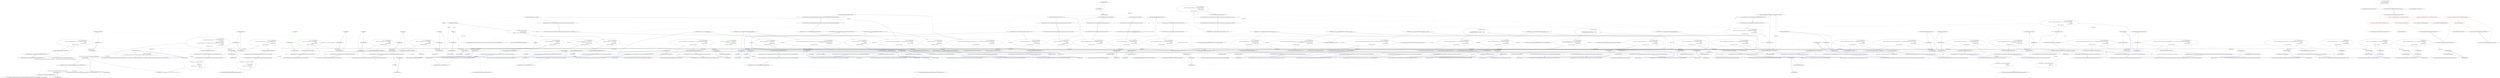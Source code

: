 digraph  {
m0_41 [cluster="CommandLine.Tests.Unit.Core.InstanceBuilderTests.Parse_int_sequence_with_range(string[], int[])", file="InstanceBuilderTests.cs", label="Entry CommandLine.Tests.Unit.Core.InstanceBuilderTests.Parse_int_sequence_with_range(string[], int[])", span="112-112"];
m0_42 [cluster="CommandLine.Tests.Unit.Core.InstanceBuilderTests.Parse_int_sequence_with_range(string[], int[])", file="InstanceBuilderTests.cs", label="var result = InstanceBuilder.Build(\r\n                Maybe.Just<Func<FakeOptions>>(() => new FakeOptions()),\r\n                arguments,\r\n                StringComparer.Ordinal,\r\n                CultureInfo.InvariantCulture)", span="117-121"];
m0_43 [cluster="CommandLine.Tests.Unit.Core.InstanceBuilderTests.Parse_int_sequence_with_range(string[], int[])", file="InstanceBuilderTests.cs", label="Assert.True(expected.SequenceEqual(result.Value.IntSequence))", span="124-124"];
m0_44 [cluster="CommandLine.Tests.Unit.Core.InstanceBuilderTests.Parse_int_sequence_with_range(string[], int[])", file="InstanceBuilderTests.cs", label="Exit CommandLine.Tests.Unit.Core.InstanceBuilderTests.Parse_int_sequence_with_range(string[], int[])", span="112-112"];
m0_152 [cluster="CommandLine.Tests.Unit.Core.InstanceBuilderTests.Parse_long_sequence_with_separator(string[], long[])", file="InstanceBuilderTests.cs", label="Entry CommandLine.Tests.Unit.Core.InstanceBuilderTests.Parse_long_sequence_with_separator(string[], long[])", span="385-385"];
m0_153 [cluster="CommandLine.Tests.Unit.Core.InstanceBuilderTests.Parse_long_sequence_with_separator(string[], long[])", file="InstanceBuilderTests.cs", label="var result = InstanceBuilder.Build(\r\n                Maybe.Just<Func<FakeOptionsWithSequenceAndSeparator>>(() => new FakeOptionsWithSequenceAndSeparator()),\r\n                arguments,\r\n                StringComparer.Ordinal,\r\n                CultureInfo.InvariantCulture)", span="390-394"];
m0_154 [cluster="CommandLine.Tests.Unit.Core.InstanceBuilderTests.Parse_long_sequence_with_separator(string[], long[])", file="InstanceBuilderTests.cs", label="expected.ShouldBeEquivalentTo(result.Value.LongSequence)", span="397-397"];
m0_155 [cluster="CommandLine.Tests.Unit.Core.InstanceBuilderTests.Parse_long_sequence_with_separator(string[], long[])", file="InstanceBuilderTests.cs", label="Exit CommandLine.Tests.Unit.Core.InstanceBuilderTests.Parse_long_sequence_with_separator(string[], long[])", span="385-385"];
m0_63 [cluster="CommandLine.Tests.Fakes.FakeOptionsWithSequenceAndOnlyMaxConstraint.FakeOptionsWithSequenceAndOnlyMaxConstraint()", file="InstanceBuilderTests.cs", label="Entry CommandLine.Tests.Fakes.FakeOptionsWithSequenceAndOnlyMaxConstraint.FakeOptionsWithSequenceAndOnlyMaxConstraint()", span="6-6"];
m0_55 [cluster="CommandLine.Tests.Fakes.FakeOptionsWithSequenceAndOnlyMinConstraint.FakeOptionsWithSequenceAndOnlyMinConstraint()", file="InstanceBuilderTests.cs", label="Entry CommandLine.Tests.Fakes.FakeOptionsWithSequenceAndOnlyMinConstraint.FakeOptionsWithSequenceAndOnlyMinConstraint()", span="6-6"];
m0_266 [cluster="CommandLine.Tests.Unit.Core.InstanceBuilderTests.Omitting_names_assumes_identifier_as_long_name(string[], string)", file="InstanceBuilderTests.cs", label="Entry CommandLine.Tests.Unit.Core.InstanceBuilderTests.Omitting_names_assumes_identifier_as_long_name(string[], string)", span="636-636"];
m0_267 [cluster="CommandLine.Tests.Unit.Core.InstanceBuilderTests.Omitting_names_assumes_identifier_as_long_name(string[], string)", file="InstanceBuilderTests.cs", label="var result = InstanceBuilder.Build(\r\n                Maybe.Just<Func<FakeOptions>>(() => new FakeOptions()),\r\n                arguments,\r\n                StringComparer.Ordinal,\r\n                CultureInfo.InvariantCulture)", span="641-645"];
m0_268 [cluster="CommandLine.Tests.Unit.Core.InstanceBuilderTests.Omitting_names_assumes_identifier_as_long_name(string[], string)", file="InstanceBuilderTests.cs", label="Assert.True(expected.Equals(result.Value.StringValue))", span="648-648"];
m0_269 [cluster="CommandLine.Tests.Unit.Core.InstanceBuilderTests.Omitting_names_assumes_identifier_as_long_name(string[], string)", file="InstanceBuilderTests.cs", label="Exit CommandLine.Tests.Unit.Core.InstanceBuilderTests.Omitting_names_assumes_identifier_as_long_name(string[], string)", span="636-636"];
m0_305 [cluster="CommandLine.Tests.Unit.Core.InstanceBuilderTests.Parse_nullable_long(string[], long?)", file="InstanceBuilderTests.cs", label="Entry CommandLine.Tests.Unit.Core.InstanceBuilderTests.Parse_nullable_long(string[], long?)", span="740-740"];
m0_306 [cluster="CommandLine.Tests.Unit.Core.InstanceBuilderTests.Parse_nullable_long(string[], long?)", file="InstanceBuilderTests.cs", label="var result = InstanceBuilder.Build(\r\n                Maybe.Just<Func<FakeOptionsWithNullables>>(() => new FakeOptionsWithNullables()),\r\n                arguments,\r\n                StringComparer.Ordinal,\r\n                CultureInfo.InvariantCulture)", span="745-749"];
m0_307 [cluster="CommandLine.Tests.Unit.Core.InstanceBuilderTests.Parse_nullable_long(string[], long?)", file="InstanceBuilderTests.cs", label="expected.ShouldBeEquivalentTo(result.Value.NullableLong)", span="752-752"];
m0_308 [cluster="CommandLine.Tests.Unit.Core.InstanceBuilderTests.Parse_nullable_long(string[], long?)", file="InstanceBuilderTests.cs", label="Exit CommandLine.Tests.Unit.Core.InstanceBuilderTests.Parse_nullable_long(string[], long?)", span="740-740"];
m0_79 [cluster="CommandLine.SequenceOutOfRangeError.SequenceOutOfRangeError(CommandLine.NameInfo)", file="InstanceBuilderTests.cs", label="Entry CommandLine.SequenceOutOfRangeError.SequenceOutOfRangeError(CommandLine.NameInfo)", span="320-320"];
m0_167 [cluster="CommandLine.Tests.Unit.Core.InstanceBuilderTests.Double_dash_force_subsequent_arguments_as_values()", file="InstanceBuilderTests.cs", label="Entry CommandLine.Tests.Unit.Core.InstanceBuilderTests.Double_dash_force_subsequent_arguments_as_values()", span="428-428"];
m0_170 [cluster="CommandLine.Tests.Unit.Core.InstanceBuilderTests.Double_dash_force_subsequent_arguments_as_values()", file="InstanceBuilderTests.cs", label="var result = InstanceBuilder.Build(\r\n                Maybe.Just<Func<FakeOptionsWithValues>>(() => new FakeOptionsWithValues()),\r\n                (a, optionSpecs) =>\r\n                    Tokenizer.PreprocessDashDash(a,\r\n                        args => Tokenizer.Tokenize(args, name => NameLookup.Contains(name, optionSpecs, StringComparer.Ordinal))),\r\n                arguments,\r\n                StringComparer.Ordinal,\r\n                CultureInfo.InvariantCulture)", span="441-448"];
m0_169 [cluster="CommandLine.Tests.Unit.Core.InstanceBuilderTests.Double_dash_force_subsequent_arguments_as_values()", file="InstanceBuilderTests.cs", label="var arguments = new[] { ''--stringvalue'', ''str1'', ''--'', ''10'', ''-a'', ''--bee'', ''-c'', ''20'' }", span="438-438"];
m0_171 [cluster="CommandLine.Tests.Unit.Core.InstanceBuilderTests.Double_dash_force_subsequent_arguments_as_values()", file="InstanceBuilderTests.cs", label="expectedResult.ShouldBeEquivalentTo(result.Value)", span="451-451"];
m0_168 [cluster="CommandLine.Tests.Unit.Core.InstanceBuilderTests.Double_dash_force_subsequent_arguments_as_values()", file="InstanceBuilderTests.cs", label="var expectedResult = new FakeOptionsWithValues\r\n                {\r\n                    StringValue = ''str1'',\r\n                    LongValue = 10L,\r\n                    StringSequence = new[] { ''-a'', ''--bee'', ''-c'' },\r\n                    IntValue = 20\r\n                }", span="431-437"];
m0_172 [cluster="CommandLine.Tests.Unit.Core.InstanceBuilderTests.Double_dash_force_subsequent_arguments_as_values()", file="InstanceBuilderTests.cs", label="Exit CommandLine.Tests.Unit.Core.InstanceBuilderTests.Double_dash_force_subsequent_arguments_as_values()", span="428-428"];
m0_258 [cluster="CommandLine.Tests.Unit.Core.InstanceBuilderTests.Parse_unknown_short_option_in_option_group_gererates_UnknownOptionError()", file="InstanceBuilderTests.cs", label="Entry CommandLine.Tests.Unit.Core.InstanceBuilderTests.Parse_unknown_short_option_in_option_group_gererates_UnknownOptionError()", span="615-615"];
m0_260 [cluster="CommandLine.Tests.Unit.Core.InstanceBuilderTests.Parse_unknown_short_option_in_option_group_gererates_UnknownOptionError()", file="InstanceBuilderTests.cs", label="var result = InstanceBuilder.Build(\r\n                Maybe.Just<Func<FakeOptions>>(() => new FakeOptions()),\r\n                new[] { ''-zx'' },\r\n                StringComparer.Ordinal,\r\n                CultureInfo.InvariantCulture)", span="621-625"];
m0_261 [cluster="CommandLine.Tests.Unit.Core.InstanceBuilderTests.Parse_unknown_short_option_in_option_group_gererates_UnknownOptionError()", file="InstanceBuilderTests.cs", label="Assert.True(expectedResult.SequenceEqual(result.Errors))", span="628-628"];
m0_259 [cluster="CommandLine.Tests.Unit.Core.InstanceBuilderTests.Parse_unknown_short_option_in_option_group_gererates_UnknownOptionError()", file="InstanceBuilderTests.cs", label="var expectedResult = new[] { new UnknownOptionError(''z'') }", span="618-618"];
m0_262 [cluster="CommandLine.Tests.Unit.Core.InstanceBuilderTests.Parse_unknown_short_option_in_option_group_gererates_UnknownOptionError()", file="InstanceBuilderTests.cs", label="Exit CommandLine.Tests.Unit.Core.InstanceBuilderTests.Parse_unknown_short_option_in_option_group_gererates_UnknownOptionError()", span="615-615"];
m0_109 [cluster="CommandLine.Tests.Fakes.FakeOptionsWithEnum.FakeOptionsWithEnum()", file="InstanceBuilderTests.cs", label="Entry CommandLine.Tests.Fakes.FakeOptionsWithEnum.FakeOptionsWithEnum()", span="11-11"];
m0_9 [cluster="CommandLine.Infrastructure.Maybe.Just<T>(T)", file="InstanceBuilderTests.cs", label="Entry CommandLine.Infrastructure.Maybe.Just<T>(T)", span="68-68"];
m0_203 [cluster="CommandLine.Tests.Fakes.FakeOptionWithRequiredAndSet.FakeOptionWithRequiredAndSet()", file="InstanceBuilderTests.cs", label="Entry CommandLine.Tests.Fakes.FakeOptionWithRequiredAndSet.FakeOptionWithRequiredAndSet()", span="4-4"];
m0_74 [cluster="CommandLine.Tests.Unit.Core.InstanceBuilderTests.Breaking_min_constraint_in_string_sequence_as_value_gererates_SequenceOutOfRangeError()", file="InstanceBuilderTests.cs", label="Entry CommandLine.Tests.Unit.Core.InstanceBuilderTests.Breaking_min_constraint_in_string_sequence_as_value_gererates_SequenceOutOfRangeError()", span="194-194"];
m0_76 [cluster="CommandLine.Tests.Unit.Core.InstanceBuilderTests.Breaking_min_constraint_in_string_sequence_as_value_gererates_SequenceOutOfRangeError()", file="InstanceBuilderTests.cs", label="var result = InstanceBuilder.Build(\r\n                Maybe.Just<Func<FakeOptionsWithSequenceAndOnlyMinConstraintAsValue>>(() => new FakeOptionsWithSequenceAndOnlyMinConstraintAsValue()),\r\n                new string[] { },\r\n                StringComparer.Ordinal,\r\n                CultureInfo.InvariantCulture)", span="200-204"];
m0_75 [cluster="CommandLine.Tests.Unit.Core.InstanceBuilderTests.Breaking_min_constraint_in_string_sequence_as_value_gererates_SequenceOutOfRangeError()", file="InstanceBuilderTests.cs", label="var expectedResult = new[] { new SequenceOutOfRangeError(NameInfo.EmptyName) }", span="197-197"];
m0_77 [cluster="CommandLine.Tests.Unit.Core.InstanceBuilderTests.Breaking_min_constraint_in_string_sequence_as_value_gererates_SequenceOutOfRangeError()", file="InstanceBuilderTests.cs", label="Assert.True(expectedResult.SequenceEqual(result.Errors))", span="207-207"];
m0_78 [cluster="CommandLine.Tests.Unit.Core.InstanceBuilderTests.Breaking_min_constraint_in_string_sequence_as_value_gererates_SequenceOutOfRangeError()", file="InstanceBuilderTests.cs", label="Exit CommandLine.Tests.Unit.Core.InstanceBuilderTests.Breaking_min_constraint_in_string_sequence_as_value_gererates_SequenceOutOfRangeError()", span="194-194"];
m0_246 [cluster="CommandLine.UnknownOptionError.UnknownOptionError(string)", file="InstanceBuilderTests.cs", label="Entry CommandLine.UnknownOptionError.UnknownOptionError(string)", span="276-276"];
m0_92 [cluster="CommandLine.Tests.Unit.Core.InstanceBuilderTests.Breaking_max_constraint_in_string_sequence_as_value_gererates_SequenceOutOfRangeError()", file="InstanceBuilderTests.cs", label="Entry CommandLine.Tests.Unit.Core.InstanceBuilderTests.Breaking_max_constraint_in_string_sequence_as_value_gererates_SequenceOutOfRangeError()", span="233-233"];
m0_94 [cluster="CommandLine.Tests.Unit.Core.InstanceBuilderTests.Breaking_max_constraint_in_string_sequence_as_value_gererates_SequenceOutOfRangeError()", file="InstanceBuilderTests.cs", label="var result = InstanceBuilder.Build(\r\n                Maybe.Just<Func<FakeOptionsWithSequenceAndOnlyMaxConstraintAsValue>>(() => new FakeOptionsWithSequenceAndOnlyMaxConstraintAsValue()),\r\n                new[] { ''one'', ''two'', ''three'', ''this-is-too-much'' },\r\n                StringComparer.Ordinal,\r\n                CultureInfo.InvariantCulture)", span="239-243"];
m0_93 [cluster="CommandLine.Tests.Unit.Core.InstanceBuilderTests.Breaking_max_constraint_in_string_sequence_as_value_gererates_SequenceOutOfRangeError()", file="InstanceBuilderTests.cs", label="var expectedResult = new[] { new SequenceOutOfRangeError(NameInfo.EmptyName) }", span="236-236"];
m0_95 [cluster="CommandLine.Tests.Unit.Core.InstanceBuilderTests.Breaking_max_constraint_in_string_sequence_as_value_gererates_SequenceOutOfRangeError()", file="InstanceBuilderTests.cs", label="Assert.True(expectedResult.SequenceEqual(result.Errors))", span="246-246"];
m0_96 [cluster="CommandLine.Tests.Unit.Core.InstanceBuilderTests.Breaking_max_constraint_in_string_sequence_as_value_gererates_SequenceOutOfRangeError()", file="InstanceBuilderTests.cs", label="Exit CommandLine.Tests.Unit.Core.InstanceBuilderTests.Breaking_max_constraint_in_string_sequence_as_value_gererates_SequenceOutOfRangeError()", span="233-233"];
m0_183 [cluster="CommandLine.Core.Tokenizer.Tokenize(System.Collections.Generic.IEnumerable<string>, System.Func<string, bool>)", file="InstanceBuilderTests.cs", label="Entry CommandLine.Core.Tokenizer.Tokenize(System.Collections.Generic.IEnumerable<string>, System.Func<string, bool>)", span="11-11"];
m0_312 [cluster="CommandLine.Tests.Unit.Core.InstanceBuilderTests.Parse_fsharp_option_string(string[], string, bool)", file="InstanceBuilderTests.cs", label="Entry CommandLine.Tests.Unit.Core.InstanceBuilderTests.Parse_fsharp_option_string(string[], string, bool)", span="760-760"];
m0_313 [cluster="CommandLine.Tests.Unit.Core.InstanceBuilderTests.Parse_fsharp_option_string(string[], string, bool)", file="InstanceBuilderTests.cs", label="var result = InstanceBuilder.Build(\r\n                Maybe.Just<Func<FakeOptionsWithFSharpOption>>(() => new FakeOptionsWithFSharpOption()),\r\n                arguments,\r\n                StringComparer.Ordinal,\r\n                CultureInfo.InvariantCulture)", span="765-769"];
m0_314 [cluster="CommandLine.Tests.Unit.Core.InstanceBuilderTests.Parse_fsharp_option_string(string[], string, bool)", file="InstanceBuilderTests.cs", label="result.Value.FileName != null", span="772-772"];
m0_315 [cluster="CommandLine.Tests.Unit.Core.InstanceBuilderTests.Parse_fsharp_option_string(string[], string, bool)", file="InstanceBuilderTests.cs", label="expectedValue.ShouldBeEquivalentTo(result.Value.FileName.Value)", span="774-774"];
m0_316 [cluster="CommandLine.Tests.Unit.Core.InstanceBuilderTests.Parse_fsharp_option_string(string[], string, bool)", file="InstanceBuilderTests.cs", label="expectedSome.ShouldBeEquivalentTo(FSharpOption<string>.get_IsSome(result.Value.FileName))", span="776-776"];
m0_317 [cluster="CommandLine.Tests.Unit.Core.InstanceBuilderTests.Parse_fsharp_option_string(string[], string, bool)", file="InstanceBuilderTests.cs", label="Exit CommandLine.Tests.Unit.Core.InstanceBuilderTests.Parse_fsharp_option_string(string[], string, bool)", span="760-760"];
m0_304 [cluster="CommandLine.Tests.Fakes.FakeOptionsWithNullables.FakeOptionsWithNullables()", file="InstanceBuilderTests.cs", label="Entry CommandLine.Tests.Fakes.FakeOptionsWithNullables.FakeOptionsWithNullables()", span="4-4"];
m0_6 [cluster="CommandLine.Tests.Fakes.FakeOptions.FakeOptions()", file="InstanceBuilderTests.cs", label="Entry CommandLine.Tests.Fakes.FakeOptions.FakeOptions()", span="6-6"];
m0_250 [cluster="CommandLine.Tests.Unit.Core.InstanceBuilderTests.Parse_unknown_short_option_gererates_UnknownOptionError()", file="InstanceBuilderTests.cs", label="Entry CommandLine.Tests.Unit.Core.InstanceBuilderTests.Parse_unknown_short_option_gererates_UnknownOptionError()", span="596-596"];
m0_252 [cluster="CommandLine.Tests.Unit.Core.InstanceBuilderTests.Parse_unknown_short_option_gererates_UnknownOptionError()", file="InstanceBuilderTests.cs", label="var result = InstanceBuilder.Build(\r\n                Maybe.Just<Func<FakeOptions>>(() => new FakeOptions()),\r\n                new[] { ''-z'', ''-x'' },\r\n                StringComparer.Ordinal,\r\n                CultureInfo.InvariantCulture)", span="602-606"];
m0_253 [cluster="CommandLine.Tests.Unit.Core.InstanceBuilderTests.Parse_unknown_short_option_gererates_UnknownOptionError()", file="InstanceBuilderTests.cs", label="Assert.True(expectedResult.SequenceEqual(result.Errors))", span="609-609"];
m0_251 [cluster="CommandLine.Tests.Unit.Core.InstanceBuilderTests.Parse_unknown_short_option_gererates_UnknownOptionError()", file="InstanceBuilderTests.cs", label="var expectedResult = new[] { new UnknownOptionError(''z'') }", span="599-599"];
m0_254 [cluster="CommandLine.Tests.Unit.Core.InstanceBuilderTests.Parse_unknown_short_option_gererates_UnknownOptionError()", file="InstanceBuilderTests.cs", label="Exit CommandLine.Tests.Unit.Core.InstanceBuilderTests.Parse_unknown_short_option_gererates_UnknownOptionError()", span="596-596"];
m0_110 [cluster="CommandLine.Tests.Unit.Core.InstanceBuilderTests.Parse_enum_value_with_wrong_index_generates_BadFormatConversionError()", file="InstanceBuilderTests.cs", label="Entry CommandLine.Tests.Unit.Core.InstanceBuilderTests.Parse_enum_value_with_wrong_index_generates_BadFormatConversionError()", span="276-276"];
m0_112 [cluster="CommandLine.Tests.Unit.Core.InstanceBuilderTests.Parse_enum_value_with_wrong_index_generates_BadFormatConversionError()", file="InstanceBuilderTests.cs", label="var result = InstanceBuilder.Build(\r\n                Maybe.Just<Func<FakeOptionsWithEnum>>(() => new FakeOptionsWithEnum()),\r\n                new[] { ''--colors'', ''3'' },\r\n                StringComparer.Ordinal,\r\n                CultureInfo.InvariantCulture)", span="282-286"];
m0_113 [cluster="CommandLine.Tests.Unit.Core.InstanceBuilderTests.Parse_enum_value_with_wrong_index_generates_BadFormatConversionError()", file="InstanceBuilderTests.cs", label="Assert.True(expectedResult.SequenceEqual(result.Errors))", span="289-289"];
m0_111 [cluster="CommandLine.Tests.Unit.Core.InstanceBuilderTests.Parse_enum_value_with_wrong_index_generates_BadFormatConversionError()", file="InstanceBuilderTests.cs", label="var expectedResult = new[] { new BadFormatConversionError(new NameInfo('''', ''colors'')) }", span="279-279"];
m0_114 [cluster="CommandLine.Tests.Unit.Core.InstanceBuilderTests.Parse_enum_value_with_wrong_index_generates_BadFormatConversionError()", file="InstanceBuilderTests.cs", label="Exit CommandLine.Tests.Unit.Core.InstanceBuilderTests.Parse_enum_value_with_wrong_index_generates_BadFormatConversionError()", span="276-276"];
m0_366 [cluster="CommandLine.Tests.Unit.Core.InstanceBuilderTests.Empty_set_options_allowed_with_mutually_exclusive_sets(string[], int)", file="InstanceBuilderTests.cs", label="Entry CommandLine.Tests.Unit.Core.InstanceBuilderTests.Empty_set_options_allowed_with_mutually_exclusive_sets(string[], int)", span="854-854"];
m0_367 [cluster="CommandLine.Tests.Unit.Core.InstanceBuilderTests.Empty_set_options_allowed_with_mutually_exclusive_sets(string[], int)", file="InstanceBuilderTests.cs", label="var result = InstanceBuilder.Build(\r\n                Maybe.Just<Func<FakeOptionsWithNamedAndEmptySets>>(() => new FakeOptionsWithNamedAndEmptySets()),\r\n                arguments,\r\n                StringComparer.Ordinal,\r\n                CultureInfo.InvariantCulture)", span="857-861"];
m0_368 [cluster="CommandLine.Tests.Unit.Core.InstanceBuilderTests.Empty_set_options_allowed_with_mutually_exclusive_sets(string[], int)", file="InstanceBuilderTests.cs", label="result.Errors.Should().HaveCount(x => x == expected)", span="864-864"];
m0_369 [cluster="CommandLine.Tests.Unit.Core.InstanceBuilderTests.Empty_set_options_allowed_with_mutually_exclusive_sets(string[], int)", file="InstanceBuilderTests.cs", label="Exit CommandLine.Tests.Unit.Core.InstanceBuilderTests.Empty_set_options_allowed_with_mutually_exclusive_sets(string[], int)", span="854-854"];
m0_7 [cluster="CommandLine.HelpRequestedError.HelpRequestedError()", file="InstanceBuilderTests.cs", label="Entry CommandLine.HelpRequestedError.HelpRequestedError()", span="353-353"];
m0_375 [cluster="CommandLine.Tests.Fakes.FakeOptionsWithNamedAndEmptySets.FakeOptionsWithNamedAndEmptySets()", file="InstanceBuilderTests.cs", label="Entry CommandLine.Tests.Fakes.FakeOptionsWithNamedAndEmptySets.FakeOptionsWithNamedAndEmptySets()", span="4-4"];
m0_105 [cluster="Unk.ShouldBeEquivalentTo", file="InstanceBuilderTests.cs", label="Entry Unk.ShouldBeEquivalentTo", span=""];
m0_396 [cluster="CommandLine.Tests.Unit.Core.InstanceBuilderTests.Parse_string_scalar_and_sequence_adjacent(string[], CommandLine.Tests.Fakes.FakeOptionsWithScalarValueAndSequenceStringAdjacent)", file="InstanceBuilderTests.cs", label="Entry CommandLine.Tests.Unit.Core.InstanceBuilderTests.Parse_string_scalar_and_sequence_adjacent(string[], CommandLine.Tests.Fakes.FakeOptionsWithScalarValueAndSequenceStringAdjacent)", span="903-903"];
m0_397 [cluster="CommandLine.Tests.Unit.Core.InstanceBuilderTests.Parse_string_scalar_and_sequence_adjacent(string[], CommandLine.Tests.Fakes.FakeOptionsWithScalarValueAndSequenceStringAdjacent)", file="InstanceBuilderTests.cs", label="var result = InstanceBuilder.Build(\r\n                Maybe.Just<Func<FakeOptionsWithScalarValueAndSequenceStringAdjacent>>(() => new FakeOptionsWithScalarValueAndSequenceStringAdjacent()),\r\n                arguments,\r\n                StringComparer.Ordinal,\r\n                CultureInfo.InvariantCulture)", span="908-912"];
m0_398 [cluster="CommandLine.Tests.Unit.Core.InstanceBuilderTests.Parse_string_scalar_and_sequence_adjacent(string[], CommandLine.Tests.Fakes.FakeOptionsWithScalarValueAndSequenceStringAdjacent)", file="InstanceBuilderTests.cs", label="expected.ShouldBeEquivalentTo(result.Value)", span="915-915"];
m0_399 [cluster="CommandLine.Tests.Unit.Core.InstanceBuilderTests.Parse_string_scalar_and_sequence_adjacent(string[], CommandLine.Tests.Fakes.FakeOptionsWithScalarValueAndSequenceStringAdjacent)", file="InstanceBuilderTests.cs", label="Exit CommandLine.Tests.Unit.Core.InstanceBuilderTests.Parse_string_scalar_and_sequence_adjacent(string[], CommandLine.Tests.Fakes.FakeOptionsWithScalarValueAndSequenceStringAdjacent)", span="903-903"];
m0_83 [cluster="CommandLine.Tests.Fakes.FakeOptionsWithSequenceAndOnlyMinConstraintAsValue.FakeOptionsWithSequenceAndOnlyMinConstraintAsValue()", file="InstanceBuilderTests.cs", label="Entry CommandLine.Tests.Fakes.FakeOptionsWithSequenceAndOnlyMinConstraintAsValue.FakeOptionsWithSequenceAndOnlyMinConstraintAsValue()", span="6-6"];
m0_144 [cluster="CommandLine.Tests.Unit.Core.InstanceBuilderTests.Parse_sequence_value_without_range_constraints(string[], long[])", file="InstanceBuilderTests.cs", label="Entry CommandLine.Tests.Unit.Core.InstanceBuilderTests.Parse_sequence_value_without_range_constraints(string[], long[])", span="363-363"];
m0_145 [cluster="CommandLine.Tests.Unit.Core.InstanceBuilderTests.Parse_sequence_value_without_range_constraints(string[], long[])", file="InstanceBuilderTests.cs", label="var result = InstanceBuilder.Build(\r\n                Maybe.Just<Func<FakeOptionsWithSequenceWithoutRange>>(() => new FakeOptionsWithSequenceWithoutRange()),\r\n                arguments,\r\n                StringComparer.Ordinal,\r\n                CultureInfo.InvariantCulture)", span="368-372"];
m0_146 [cluster="CommandLine.Tests.Unit.Core.InstanceBuilderTests.Parse_sequence_value_without_range_constraints(string[], long[])", file="InstanceBuilderTests.cs", label="expected.ShouldBeEquivalentTo(result.Value.LongSequence)", span="375-375"];
m0_147 [cluster="CommandLine.Tests.Unit.Core.InstanceBuilderTests.Parse_sequence_value_without_range_constraints(string[], long[])", file="InstanceBuilderTests.cs", label="Exit CommandLine.Tests.Unit.Core.InstanceBuilderTests.Parse_sequence_value_without_range_constraints(string[], long[])", span="363-363"];
m0_56 [cluster="CommandLine.Tests.Unit.Core.InstanceBuilderTests.Parse_string_sequence_with_only_max_constraint(string[], string[])", file="InstanceBuilderTests.cs", label="Entry CommandLine.Tests.Unit.Core.InstanceBuilderTests.Parse_string_sequence_with_only_max_constraint(string[], string[])", span="157-157"];
m0_57 [cluster="CommandLine.Tests.Unit.Core.InstanceBuilderTests.Parse_string_sequence_with_only_max_constraint(string[], string[])", file="InstanceBuilderTests.cs", label="var result = InstanceBuilder.Build(\r\n                Maybe.Just<Func<FakeOptionsWithSequenceAndOnlyMaxConstraint>>(() => new FakeOptionsWithSequenceAndOnlyMaxConstraint()),\r\n                arguments,\r\n                StringComparer.Ordinal,\r\n                CultureInfo.InvariantCulture)", span="162-166"];
m0_58 [cluster="CommandLine.Tests.Unit.Core.InstanceBuilderTests.Parse_string_sequence_with_only_max_constraint(string[], string[])", file="InstanceBuilderTests.cs", label="Assert.True(expected.SequenceEqual(result.Value.StringSequence))", span="169-169"];
m0_59 [cluster="CommandLine.Tests.Unit.Core.InstanceBuilderTests.Parse_string_sequence_with_only_max_constraint(string[], string[])", file="InstanceBuilderTests.cs", label="Exit CommandLine.Tests.Unit.Core.InstanceBuilderTests.Parse_string_sequence_with_only_max_constraint(string[], string[])", span="157-157"];
m0_32 [cluster="CommandLine.Tests.Unit.Core.InstanceBuilderTests.Parse_int_sequence(string[], int[])", file="InstanceBuilderTests.cs", label="Entry CommandLine.Tests.Unit.Core.InstanceBuilderTests.Parse_int_sequence(string[], int[])", span="90-90"];
m0_33 [cluster="CommandLine.Tests.Unit.Core.InstanceBuilderTests.Parse_int_sequence(string[], int[])", file="InstanceBuilderTests.cs", label="var result = InstanceBuilder.Build(\r\n                Maybe.Just<Func<FakeOptionsWithSequence>>(() => new FakeOptionsWithSequence()),\r\n                arguments,\r\n                StringComparer.Ordinal,\r\n                CultureInfo.InvariantCulture)", span="95-99"];
m0_34 [cluster="CommandLine.Tests.Unit.Core.InstanceBuilderTests.Parse_int_sequence(string[], int[])", file="InstanceBuilderTests.cs", label="Assert.True(expected.SequenceEqual(result.Value.IntSequence))", span="102-102"];
m0_35 [cluster="CommandLine.Tests.Unit.Core.InstanceBuilderTests.Parse_int_sequence(string[], int[])", file="InstanceBuilderTests.cs", label="Exit CommandLine.Tests.Unit.Core.InstanceBuilderTests.Parse_int_sequence(string[], int[])", span="90-90"];
m0_184 [cluster="lambda expression", file="InstanceBuilderTests.cs", label="Entry lambda expression", span="445-445"];
m0_294 [cluster="lambda expression", file="InstanceBuilderTests.cs", label="Entry lambda expression", span="702-702"];
m0_295 [cluster="lambda expression", color=green, community=0, file="InstanceBuilderTests.cs", label="0: new FakeOptions()", span="702-702"];
m0_296 [cluster="lambda expression", file="InstanceBuilderTests.cs", label="Exit lambda expression", span="702-702"];
m0_338 [cluster="lambda expression", file="InstanceBuilderTests.cs", label="InstanceBuilder.Build(\r\n                Maybe.Just<Func<FakeOptionsWithMinZero>>(() => new FakeOptionsWithMinZero()),\r\n                new string[] {},\r\n                StringComparer.Ordinal,\r\n                CultureInfo.InvariantCulture)", span="810-814"];
m0_349 [cluster="lambda expression", file="InstanceBuilderTests.cs", label="InstanceBuilder.Build(\r\n                Maybe.Just<Func<FakeOptionsWithMaxZero>>(() => new FakeOptionsWithMaxZero()),\r\n                new string[] { },\r\n                StringComparer.Ordinal,\r\n                CultureInfo.InvariantCulture)", span="824-828"];
m0_360 [cluster="lambda expression", file="InstanceBuilderTests.cs", label="InstanceBuilder.Build(\r\n                Maybe.Just<Func<FakeOptionsWithMinMaxZero>>(() => new FakeOptionsWithMinMaxZero()),\r\n                new string[] { },\r\n                StringComparer.Ordinal,\r\n                CultureInfo.InvariantCulture)", span="838-842"];
m0_22 [cluster="lambda expression", file="InstanceBuilderTests.cs", label="new FakeOptions()", span="49-49"];
m0_46 [cluster="lambda expression", file="InstanceBuilderTests.cs", label="new FakeOptions()", span="118-118"];
m0_239 [cluster="lambda expression", file="InstanceBuilderTests.cs", label="new FakeOptions()", span="565-565"];
m0_248 [cluster="lambda expression", file="InstanceBuilderTests.cs", label="new FakeOptions()", span="584-584"];
m0_256 [cluster="lambda expression", file="InstanceBuilderTests.cs", label="new FakeOptions()", span="603-603"];
m0_264 [cluster="lambda expression", file="InstanceBuilderTests.cs", label="new FakeOptions()", span="622-622"];
m0_271 [cluster="lambda expression", file="InstanceBuilderTests.cs", label="new FakeOptions()", span="642-642"];
m0_287 [cluster="lambda expression", file="InstanceBuilderTests.cs", label="new FakeOptions()", span="683-683"];
m0_384 [cluster="lambda expression", file="InstanceBuilderTests.cs", label="new FakeOptions()", span="873-873"];
m0_13 [cluster="lambda expression", file="InstanceBuilderTests.cs", label="Entry lambda expression", span="28-28"];
m0_21 [cluster="lambda expression", file="InstanceBuilderTests.cs", label="Entry lambda expression", span="49-49"];
m0_28 [cluster="lambda expression", file="InstanceBuilderTests.cs", label="Entry lambda expression", span="72-72"];
m0_37 [cluster="lambda expression", file="InstanceBuilderTests.cs", label="Entry lambda expression", span="96-96"];
m0_45 [cluster="lambda expression", file="InstanceBuilderTests.cs", label="Entry lambda expression", span="118-118"];
m0_52 [cluster="lambda expression", file="InstanceBuilderTests.cs", label="Entry lambda expression", span="141-141"];
m0_60 [cluster="lambda expression", file="InstanceBuilderTests.cs", label="Entry lambda expression", span="163-163"];
m0_71 [cluster="lambda expression", file="InstanceBuilderTests.cs", label="Entry lambda expression", span="182-182"];
m0_80 [cluster="lambda expression", file="InstanceBuilderTests.cs", label="Entry lambda expression", span="201-201"];
m0_89 [cluster="lambda expression", file="InstanceBuilderTests.cs", label="Entry lambda expression", span="221-221"];
m0_97 [cluster="lambda expression", file="InstanceBuilderTests.cs", label="Entry lambda expression", span="240-240"];
m0_106 [cluster="lambda expression", file="InstanceBuilderTests.cs", label="Entry lambda expression", span="264-264"];
m0_116 [cluster="lambda expression", file="InstanceBuilderTests.cs", label="Entry lambda expression", span="283-283"];
m0_124 [cluster="lambda expression", file="InstanceBuilderTests.cs", label="Entry lambda expression", span="302-302"];
m0_132 [cluster="lambda expression", file="InstanceBuilderTests.cs", label="Entry lambda expression", span="321-321"];
m0_141 [cluster="lambda expression", file="InstanceBuilderTests.cs", label="Entry lambda expression", span="346-346"];
m0_148 [cluster="lambda expression", file="InstanceBuilderTests.cs", label="Entry lambda expression", span="369-369"];
m0_156 [cluster="lambda expression", file="InstanceBuilderTests.cs", label="Entry lambda expression", span="391-391"];
m0_164 [cluster="lambda expression", file="InstanceBuilderTests.cs", label="Entry lambda expression", span="413-413"];
m0_173 [cluster="lambda expression", file="InstanceBuilderTests.cs", label="Entry lambda expression", span="442-442"];
m0_176 [cluster="lambda expression", file="InstanceBuilderTests.cs", label="Entry lambda expression", span="443-445"];
m0_194 [cluster="lambda expression", file="InstanceBuilderTests.cs", label="Entry lambda expression", span="468-468"];
m0_204 [cluster="lambda expression", file="InstanceBuilderTests.cs", label="Entry lambda expression", span="488-488"];
m0_212 [cluster="lambda expression", file="InstanceBuilderTests.cs", label="Entry lambda expression", span="508-508"];
m0_221 [cluster="lambda expression", file="InstanceBuilderTests.cs", label="Entry lambda expression", span="528-528"];
m0_229 [cluster="lambda expression", file="InstanceBuilderTests.cs", label="Entry lambda expression", span="546-546"];
m0_238 [cluster="lambda expression", file="InstanceBuilderTests.cs", label="Entry lambda expression", span="565-565"];
m0_247 [cluster="lambda expression", file="InstanceBuilderTests.cs", label="Entry lambda expression", span="584-584"];
m0_255 [cluster="lambda expression", file="InstanceBuilderTests.cs", label="Entry lambda expression", span="603-603"];
m0_263 [cluster="lambda expression", file="InstanceBuilderTests.cs", label="Entry lambda expression", span="622-622"];
m0_270 [cluster="lambda expression", file="InstanceBuilderTests.cs", label="Entry lambda expression", span="642-642"];
m0_278 [cluster="lambda expression", file="InstanceBuilderTests.cs", label="Entry lambda expression", span="661-661"];
m0_286 [cluster="lambda expression", file="InstanceBuilderTests.cs", label="Entry lambda expression", span="683-683"];
m0_301 [cluster="lambda expression", file="InstanceBuilderTests.cs", label="Entry lambda expression", span="724-724"];
m0_309 [cluster="lambda expression", file="InstanceBuilderTests.cs", label="Entry lambda expression", span="746-746"];
m0_319 [cluster="lambda expression", file="InstanceBuilderTests.cs", label="Entry lambda expression", span="766-766"];
m0_329 [cluster="lambda expression", file="InstanceBuilderTests.cs", label="Entry lambda expression", span="790-790"];
m0_337 [cluster="lambda expression", file="InstanceBuilderTests.cs", label="Entry lambda expression", span="810-814"];
m0_339 [cluster="lambda expression", file="InstanceBuilderTests.cs", label="Exit lambda expression", span="810-814"];
m0_340 [cluster="lambda expression", file="InstanceBuilderTests.cs", label="Entry lambda expression", span="811-811"];
m0_348 [cluster="lambda expression", file="InstanceBuilderTests.cs", label="Entry lambda expression", span="824-828"];
m0_350 [cluster="lambda expression", file="InstanceBuilderTests.cs", label="Exit lambda expression", span="824-828"];
m0_351 [cluster="lambda expression", file="InstanceBuilderTests.cs", label="Entry lambda expression", span="825-825"];
m0_359 [cluster="lambda expression", file="InstanceBuilderTests.cs", label="Entry lambda expression", span="838-842"];
m0_361 [cluster="lambda expression", file="InstanceBuilderTests.cs", label="Exit lambda expression", span="838-842"];
m0_362 [cluster="lambda expression", file="InstanceBuilderTests.cs", label="Entry lambda expression", span="839-839"];
m0_372 [cluster="lambda expression", file="InstanceBuilderTests.cs", label="Entry lambda expression", span="858-858"];
m0_383 [cluster="lambda expression", file="InstanceBuilderTests.cs", label="Entry lambda expression", span="873-873"];
m0_393 [cluster="lambda expression", file="InstanceBuilderTests.cs", label="Entry lambda expression", span="890-890"];
m0_400 [cluster="lambda expression", file="InstanceBuilderTests.cs", label="Entry lambda expression", span="909-909"];
m0_14 [cluster="lambda expression", file="InstanceBuilderTests.cs", label=fakeOptions, span="28-28"];
m0_23 [cluster="lambda expression", file="InstanceBuilderTests.cs", label="Exit lambda expression", span="49-49"];
m0_47 [cluster="lambda expression", file="InstanceBuilderTests.cs", label="Exit lambda expression", span="118-118"];
m0_240 [cluster="lambda expression", file="InstanceBuilderTests.cs", label="Exit lambda expression", span="565-565"];
m0_249 [cluster="lambda expression", file="InstanceBuilderTests.cs", label="Exit lambda expression", span="584-584"];
m0_257 [cluster="lambda expression", file="InstanceBuilderTests.cs", label="Exit lambda expression", span="603-603"];
m0_265 [cluster="lambda expression", file="InstanceBuilderTests.cs", label="Exit lambda expression", span="622-622"];
m0_272 [cluster="lambda expression", file="InstanceBuilderTests.cs", label="Exit lambda expression", span="642-642"];
m0_288 [cluster="lambda expression", file="InstanceBuilderTests.cs", label="Exit lambda expression", span="683-683"];
m0_385 [cluster="lambda expression", file="InstanceBuilderTests.cs", label="Exit lambda expression", span="873-873"];
m0_15 [cluster="lambda expression", file="InstanceBuilderTests.cs", label="Exit lambda expression", span="28-28"];
m0_30 [cluster="lambda expression", file="InstanceBuilderTests.cs", label="Exit lambda expression", span="72-72"];
m0_29 [cluster="lambda expression", file="InstanceBuilderTests.cs", label="new FakeOptionsWithDouble()", span="72-72"];
m0_39 [cluster="lambda expression", file="InstanceBuilderTests.cs", label="Exit lambda expression", span="96-96"];
m0_38 [cluster="lambda expression", file="InstanceBuilderTests.cs", label="new FakeOptionsWithSequence()", span="96-96"];
m0_54 [cluster="lambda expression", file="InstanceBuilderTests.cs", label="Exit lambda expression", span="141-141"];
m0_53 [cluster="lambda expression", file="InstanceBuilderTests.cs", label="new FakeOptionsWithSequenceAndOnlyMinConstraint()", span="141-141"];
m0_62 [cluster="lambda expression", file="InstanceBuilderTests.cs", label="Exit lambda expression", span="163-163"];
m0_61 [cluster="lambda expression", file="InstanceBuilderTests.cs", label="new FakeOptionsWithSequenceAndOnlyMaxConstraint()", span="163-163"];
m0_73 [cluster="lambda expression", file="InstanceBuilderTests.cs", label="Exit lambda expression", span="182-182"];
m0_72 [cluster="lambda expression", file="InstanceBuilderTests.cs", label="new FakeOptionsWithSequenceAndOnlyMinConstraint()", span="182-182"];
m0_82 [cluster="lambda expression", file="InstanceBuilderTests.cs", label="Exit lambda expression", span="201-201"];
m0_81 [cluster="lambda expression", file="InstanceBuilderTests.cs", label="new FakeOptionsWithSequenceAndOnlyMinConstraintAsValue()", span="201-201"];
m0_91 [cluster="lambda expression", file="InstanceBuilderTests.cs", label="Exit lambda expression", span="221-221"];
m0_90 [cluster="lambda expression", file="InstanceBuilderTests.cs", label="new FakeOptionsWithSequenceAndOnlyMaxConstraint()", span="221-221"];
m0_99 [cluster="lambda expression", file="InstanceBuilderTests.cs", label="Exit lambda expression", span="240-240"];
m0_98 [cluster="lambda expression", file="InstanceBuilderTests.cs", label="new FakeOptionsWithSequenceAndOnlyMaxConstraintAsValue()", span="240-240"];
m0_108 [cluster="lambda expression", file="InstanceBuilderTests.cs", label="Exit lambda expression", span="264-264"];
m0_107 [cluster="lambda expression", file="InstanceBuilderTests.cs", label="new FakeOptionsWithEnum()", span="264-264"];
m0_118 [cluster="lambda expression", file="InstanceBuilderTests.cs", label="Exit lambda expression", span="283-283"];
m0_117 [cluster="lambda expression", file="InstanceBuilderTests.cs", label="new FakeOptionsWithEnum()", span="283-283"];
m0_126 [cluster="lambda expression", file="InstanceBuilderTests.cs", label="Exit lambda expression", span="302-302"];
m0_125 [cluster="lambda expression", file="InstanceBuilderTests.cs", label="new FakeOptionsWithEnum()", span="302-302"];
m0_134 [cluster="lambda expression", file="InstanceBuilderTests.cs", label="Exit lambda expression", span="321-321"];
m0_133 [cluster="lambda expression", file="InstanceBuilderTests.cs", label="new FakeOptionsWithEnum()", span="321-321"];
m0_143 [cluster="lambda expression", file="InstanceBuilderTests.cs", label="Exit lambda expression", span="346-346"];
m0_142 [cluster="lambda expression", file="InstanceBuilderTests.cs", label="new FakeOptionsWithValues()", span="346-346"];
m0_150 [cluster="lambda expression", file="InstanceBuilderTests.cs", label="Exit lambda expression", span="369-369"];
m0_149 [cluster="lambda expression", file="InstanceBuilderTests.cs", label="new FakeOptionsWithSequenceWithoutRange()", span="369-369"];
m0_158 [cluster="lambda expression", file="InstanceBuilderTests.cs", label="Exit lambda expression", span="391-391"];
m0_157 [cluster="lambda expression", file="InstanceBuilderTests.cs", label="new FakeOptionsWithSequenceAndSeparator()", span="391-391"];
m0_166 [cluster="lambda expression", file="InstanceBuilderTests.cs", label="Exit lambda expression", span="413-413"];
m0_165 [cluster="lambda expression", file="InstanceBuilderTests.cs", label="new FakeOptionsWithSequenceAndSeparator()", span="413-413"];
m0_175 [cluster="lambda expression", file="InstanceBuilderTests.cs", label="Exit lambda expression", span="442-442"];
m0_174 [cluster="lambda expression", file="InstanceBuilderTests.cs", label="new FakeOptionsWithValues()", span="442-442"];
m0_178 [cluster="lambda expression", file="InstanceBuilderTests.cs", label="Exit lambda expression", span="443-445"];
m0_177 [cluster="lambda expression", file="InstanceBuilderTests.cs", label="Tokenizer.PreprocessDashDash(a,\r\n                        args => Tokenizer.Tokenize(args, name => NameLookup.Contains(name, optionSpecs, StringComparer.Ordinal)))", span="444-445"];
m0_181 [cluster="lambda expression", file="InstanceBuilderTests.cs", label="Tokenizer.Tokenize(args, name => NameLookup.Contains(name, optionSpecs, StringComparer.Ordinal))", span="445-445"];
m0_185 [cluster="lambda expression", file="InstanceBuilderTests.cs", label="NameLookup.Contains(name, optionSpecs, StringComparer.Ordinal)", span="445-445"];
m0_196 [cluster="lambda expression", file="InstanceBuilderTests.cs", label="Exit lambda expression", span="468-468"];
m0_195 [cluster="lambda expression", file="InstanceBuilderTests.cs", label="new FakeOptionsWithSets()", span="468-468"];
m0_206 [cluster="lambda expression", file="InstanceBuilderTests.cs", label="Exit lambda expression", span="488-488"];
m0_205 [cluster="lambda expression", file="InstanceBuilderTests.cs", label="new FakeOptionWithRequiredAndSet()", span="488-488"];
m0_214 [cluster="lambda expression", file="InstanceBuilderTests.cs", label="Exit lambda expression", span="508-508"];
m0_213 [cluster="lambda expression", file="InstanceBuilderTests.cs", label="new FakeOptionWithRequiredAndSet()", span="508-508"];
m0_223 [cluster="lambda expression", file="InstanceBuilderTests.cs", label="Exit lambda expression", span="528-528"];
m0_222 [cluster="lambda expression", file="InstanceBuilderTests.cs", label="new FakeOptionWithRequiredAndSet()", span="528-528"];
m0_231 [cluster="lambda expression", file="InstanceBuilderTests.cs", label="Exit lambda expression", span="546-546"];
m0_230 [cluster="lambda expression", file="InstanceBuilderTests.cs", label="new FakeOptionWithRequired()", span="546-546"];
m0_280 [cluster="lambda expression", file="InstanceBuilderTests.cs", label="Exit lambda expression", span="661-661"];
m0_279 [cluster="lambda expression", file="InstanceBuilderTests.cs", label="new FakeOptionsWithRequiredValue()", span="661-661"];
m0_303 [cluster="lambda expression", file="InstanceBuilderTests.cs", label="Exit lambda expression", span="724-724"];
m0_302 [cluster="lambda expression", file="InstanceBuilderTests.cs", label="new FakeOptionsWithNullables()", span="724-724"];
m0_311 [cluster="lambda expression", file="InstanceBuilderTests.cs", label="Exit lambda expression", span="746-746"];
m0_310 [cluster="lambda expression", file="InstanceBuilderTests.cs", label="new FakeOptionsWithNullables()", span="746-746"];
m0_321 [cluster="lambda expression", file="InstanceBuilderTests.cs", label="Exit lambda expression", span="766-766"];
m0_320 [cluster="lambda expression", file="InstanceBuilderTests.cs", label="new FakeOptionsWithFSharpOption()", span="766-766"];
m0_331 [cluster="lambda expression", file="InstanceBuilderTests.cs", label="Exit lambda expression", span="790-790"];
m0_330 [cluster="lambda expression", file="InstanceBuilderTests.cs", label="new FakeOptionsWithFSharpOption()", span="790-790"];
m0_342 [cluster="lambda expression", file="InstanceBuilderTests.cs", label="Exit lambda expression", span="811-811"];
m0_341 [cluster="lambda expression", file="InstanceBuilderTests.cs", label="new FakeOptionsWithMinZero()", span="811-811"];
m0_353 [cluster="lambda expression", file="InstanceBuilderTests.cs", label="Exit lambda expression", span="825-825"];
m0_352 [cluster="lambda expression", file="InstanceBuilderTests.cs", label="new FakeOptionsWithMaxZero()", span="825-825"];
m0_364 [cluster="lambda expression", file="InstanceBuilderTests.cs", label="Exit lambda expression", span="839-839"];
m0_363 [cluster="lambda expression", file="InstanceBuilderTests.cs", label="new FakeOptionsWithMinMaxZero()", span="839-839"];
m0_377 [cluster="lambda expression", file="InstanceBuilderTests.cs", label="x == expected", span="864-864"];
m0_376 [cluster="lambda expression", file="InstanceBuilderTests.cs", label="Entry lambda expression", span="864-864"];
m0_374 [cluster="lambda expression", file="InstanceBuilderTests.cs", label="Exit lambda expression", span="858-858"];
m0_373 [cluster="lambda expression", file="InstanceBuilderTests.cs", label="new FakeOptionsWithNamedAndEmptySets()", span="858-858"];
m0_387 [cluster="lambda expression", file="InstanceBuilderTests.cs", label="x == expected", span="879-879"];
m0_386 [cluster="lambda expression", file="InstanceBuilderTests.cs", label="Entry lambda expression", span="879-879"];
m0_395 [cluster="lambda expression", file="InstanceBuilderTests.cs", label="Exit lambda expression", span="890-890"];
m0_394 [cluster="lambda expression", file="InstanceBuilderTests.cs", label="new FakeOptionsWithRequiredValue()", span="890-890"];
m0_402 [cluster="lambda expression", file="InstanceBuilderTests.cs", label="Exit lambda expression", span="909-909"];
m0_401 [cluster="lambda expression", file="InstanceBuilderTests.cs", label="new FakeOptionsWithScalarValueAndSequenceStringAdjacent()", span="909-909"];
m0_180 [cluster="lambda expression", file="InstanceBuilderTests.cs", label="Entry lambda expression", span="445-445"];
m0_182 [cluster="lambda expression", file="InstanceBuilderTests.cs", label="Exit lambda expression", span="445-445"];
m0_186 [cluster="lambda expression", file="InstanceBuilderTests.cs", label="Exit lambda expression", span="445-445"];
m0_378 [cluster="lambda expression", file="InstanceBuilderTests.cs", label="Exit lambda expression", span="864-864"];
m0_388 [cluster="lambda expression", file="InstanceBuilderTests.cs", label="Exit lambda expression", span="879-879"];
m0_11 [cluster="Unk.Equals", file="InstanceBuilderTests.cs", label="Entry Unk.Equals", span=""];
m0_31 [cluster="CommandLine.Tests.Fakes.FakeOptionsWithDouble.FakeOptionsWithDouble()", file="InstanceBuilderTests.cs", label="Entry CommandLine.Tests.Fakes.FakeOptionsWithDouble.FakeOptionsWithDouble()", span="4-4"];
m0_159 [cluster="CommandLine.Tests.Fakes.FakeOptionsWithSequenceAndSeparator.FakeOptionsWithSequenceAndSeparator()", file="InstanceBuilderTests.cs", label="Entry CommandLine.Tests.Fakes.FakeOptionsWithSequenceAndSeparator.FakeOptionsWithSequenceAndSeparator()", span="6-6"];
m0_179 [cluster="CommandLine.Core.Tokenizer.PreprocessDashDash(System.Collections.Generic.IEnumerable<string>, System.Func<System.Collections.Generic.IEnumerable<string>, CommandLine.Core.StatePair<System.Collections.Generic.IEnumerable<CommandLine.Core.Token>>>)", file="InstanceBuilderTests.cs", label="Entry CommandLine.Core.Tokenizer.PreprocessDashDash(System.Collections.Generic.IEnumerable<string>, System.Func<System.Collections.Generic.IEnumerable<string>, CommandLine.Core.StatePair<System.Collections.Generic.IEnumerable<CommandLine.Core.Token>>>)", span="31-31"];
m0_379 [cluster="CommandLine.Tests.Unit.Core.InstanceBuilderTests.Specifying_options_two_or_more_times_generates_RepeatedOptionError(string[], int)", file="InstanceBuilderTests.cs", label="Entry CommandLine.Tests.Unit.Core.InstanceBuilderTests.Specifying_options_two_or_more_times_generates_RepeatedOptionError(string[], int)", span="869-869"];
m0_380 [cluster="CommandLine.Tests.Unit.Core.InstanceBuilderTests.Specifying_options_two_or_more_times_generates_RepeatedOptionError(string[], int)", file="InstanceBuilderTests.cs", label="var result = InstanceBuilder.Build(\r\n                Maybe.Just<Func<FakeOptions>>(() => new FakeOptions()),\r\n                arguments,\r\n                StringComparer.Ordinal,\r\n                CultureInfo.InvariantCulture)", span="872-876"];
m0_381 [cluster="CommandLine.Tests.Unit.Core.InstanceBuilderTests.Specifying_options_two_or_more_times_generates_RepeatedOptionError(string[], int)", file="InstanceBuilderTests.cs", label="result.Errors.Should().HaveCount(x => x == expected)", span="879-879"];
m0_382 [cluster="CommandLine.Tests.Unit.Core.InstanceBuilderTests.Specifying_options_two_or_more_times_generates_RepeatedOptionError(string[], int)", file="InstanceBuilderTests.cs", label="Exit CommandLine.Tests.Unit.Core.InstanceBuilderTests.Specifying_options_two_or_more_times_generates_RepeatedOptionError(string[], int)", span="869-869"];
m0_193 [cluster="CommandLine.MutuallyExclusiveSetError.MutuallyExclusiveSetError(CommandLine.NameInfo)", file="InstanceBuilderTests.cs", label="Entry CommandLine.MutuallyExclusiveSetError.MutuallyExclusiveSetError(CommandLine.NameInfo)", span="298-298"];
m0_232 [cluster="CommandLine.Tests.Fakes.FakeOptionWithRequired.FakeOptionWithRequired()", file="InstanceBuilderTests.cs", label="Entry CommandLine.Tests.Fakes.FakeOptionWithRequired.FakeOptionWithRequired()", span="4-4"];
m0_48 [cluster="CommandLine.Tests.Unit.Core.InstanceBuilderTests.Parse_string_sequence_with_only_min_constraint(string[], string[])", file="InstanceBuilderTests.cs", label="Entry CommandLine.Tests.Unit.Core.InstanceBuilderTests.Parse_string_sequence_with_only_min_constraint(string[], string[])", span="135-135"];
m0_49 [cluster="CommandLine.Tests.Unit.Core.InstanceBuilderTests.Parse_string_sequence_with_only_min_constraint(string[], string[])", file="InstanceBuilderTests.cs", label="var result = InstanceBuilder.Build(\r\n                Maybe.Just<Func<FakeOptionsWithSequenceAndOnlyMinConstraint>>(() => new FakeOptionsWithSequenceAndOnlyMinConstraint()),\r\n                arguments,\r\n                StringComparer.Ordinal,\r\n                CultureInfo.InvariantCulture)", span="140-144"];
m0_50 [cluster="CommandLine.Tests.Unit.Core.InstanceBuilderTests.Parse_string_sequence_with_only_min_constraint(string[], string[])", file="InstanceBuilderTests.cs", label="Assert.True(expected.SequenceEqual(result.Value.StringSequence))", span="147-147"];
m0_51 [cluster="CommandLine.Tests.Unit.Core.InstanceBuilderTests.Parse_string_sequence_with_only_min_constraint(string[], string[])", file="InstanceBuilderTests.cs", label="Exit CommandLine.Tests.Unit.Core.InstanceBuilderTests.Parse_string_sequence_with_only_min_constraint(string[], string[])", span="135-135"];
m0_119 [cluster="CommandLine.Tests.Unit.Core.InstanceBuilderTests.Parse_enum_value_with_wrong_item_name_generates_BadFormatConversionError()", file="InstanceBuilderTests.cs", label="Entry CommandLine.Tests.Unit.Core.InstanceBuilderTests.Parse_enum_value_with_wrong_item_name_generates_BadFormatConversionError()", span="295-295"];
m0_121 [cluster="CommandLine.Tests.Unit.Core.InstanceBuilderTests.Parse_enum_value_with_wrong_item_name_generates_BadFormatConversionError()", file="InstanceBuilderTests.cs", label="var result = InstanceBuilder.Build(\r\n                Maybe.Just<Func<FakeOptionsWithEnum>>(() => new FakeOptionsWithEnum()),\r\n                new[] { ''--colors'', ''Yellow'' },\r\n                StringComparer.Ordinal,\r\n                CultureInfo.InvariantCulture)", span="301-305"];
m0_122 [cluster="CommandLine.Tests.Unit.Core.InstanceBuilderTests.Parse_enum_value_with_wrong_item_name_generates_BadFormatConversionError()", file="InstanceBuilderTests.cs", label="Assert.True(expectedResult.SequenceEqual(result.Errors))", span="308-308"];
m0_120 [cluster="CommandLine.Tests.Unit.Core.InstanceBuilderTests.Parse_enum_value_with_wrong_item_name_generates_BadFormatConversionError()", file="InstanceBuilderTests.cs", label="var expectedResult = new[] { new BadFormatConversionError(new NameInfo('''', ''colors'')) }", span="298-298"];
m0_123 [cluster="CommandLine.Tests.Unit.Core.InstanceBuilderTests.Parse_enum_value_with_wrong_item_name_generates_BadFormatConversionError()", file="InstanceBuilderTests.cs", label="Exit CommandLine.Tests.Unit.Core.InstanceBuilderTests.Parse_enum_value_with_wrong_item_name_generates_BadFormatConversionError()", span="295-295"];
m0_140 [cluster="CommandLine.Tests.Fakes.FakeOptionsWithValues.FakeOptionsWithValues()", file="InstanceBuilderTests.cs", label="Entry CommandLine.Tests.Fakes.FakeOptionsWithValues.FakeOptionsWithValues()", span="6-6"];
m0_24 [cluster="CommandLine.Tests.Unit.Core.InstanceBuilderTests.Parse_double_value(string[], double)", file="InstanceBuilderTests.cs", label="Entry CommandLine.Tests.Unit.Core.InstanceBuilderTests.Parse_double_value(string[], double)", span="66-66"];
m0_25 [cluster="CommandLine.Tests.Unit.Core.InstanceBuilderTests.Parse_double_value(string[], double)", file="InstanceBuilderTests.cs", label="var result = InstanceBuilder.Build(\r\n                Maybe.Just<Func<FakeOptionsWithDouble>>(() => new FakeOptionsWithDouble()),\r\n                arguments,\r\n                StringComparer.Ordinal,\r\n                CultureInfo.InvariantCulture)", span="71-75"];
m0_26 [cluster="CommandLine.Tests.Unit.Core.InstanceBuilderTests.Parse_double_value(string[], double)", file="InstanceBuilderTests.cs", label="Assert.Equal(expected, result.Value.DoubleValue)", span="78-78"];
m0_27 [cluster="CommandLine.Tests.Unit.Core.InstanceBuilderTests.Parse_double_value(string[], double)", file="InstanceBuilderTests.cs", label="Exit CommandLine.Tests.Unit.Core.InstanceBuilderTests.Parse_double_value(string[], double)", span="66-66"];
m0_281 [cluster="CommandLine.Tests.Fakes.FakeOptionsWithRequiredValue.FakeOptionsWithRequiredValue()", file="InstanceBuilderTests.cs", label="Entry CommandLine.Tests.Fakes.FakeOptionsWithRequiredValue.FakeOptionsWithRequiredValue()", span="4-4"];
m0_365 [cluster="CommandLine.Tests.Fakes.FakeOptionsWithMinMaxZero.FakeOptionsWithMinMaxZero()", file="InstanceBuilderTests.cs", label="Entry CommandLine.Tests.Fakes.FakeOptionsWithMinMaxZero.FakeOptionsWithMinMaxZero()", span="6-6"];
m0_12 [cluster="Unk.True", file="InstanceBuilderTests.cs", label="Entry Unk.True", span=""];
m0_273 [cluster="CommandLine.Tests.Unit.Core.InstanceBuilderTests.Breaking_required_constraint_in_string_scalar_as_value_generates_MissingRequiredOptionError()", file="InstanceBuilderTests.cs", label="Entry CommandLine.Tests.Unit.Core.InstanceBuilderTests.Breaking_required_constraint_in_string_scalar_as_value_generates_MissingRequiredOptionError()", span="654-654"];
m0_275 [cluster="CommandLine.Tests.Unit.Core.InstanceBuilderTests.Breaking_required_constraint_in_string_scalar_as_value_generates_MissingRequiredOptionError()", file="InstanceBuilderTests.cs", label="var result = InstanceBuilder.Build(\r\n                Maybe.Just<Func<FakeOptionsWithRequiredValue>>(() => new FakeOptionsWithRequiredValue()),\r\n                new string[] { },\r\n                StringComparer.Ordinal,\r\n                CultureInfo.InvariantCulture)", span="660-664"];
m0_276 [cluster="CommandLine.Tests.Unit.Core.InstanceBuilderTests.Breaking_required_constraint_in_string_scalar_as_value_generates_MissingRequiredOptionError()", file="InstanceBuilderTests.cs", label="Assert.True(expectedResult.SequenceEqual(result.Errors))", span="667-667"];
m0_274 [cluster="CommandLine.Tests.Unit.Core.InstanceBuilderTests.Breaking_required_constraint_in_string_scalar_as_value_generates_MissingRequiredOptionError()", file="InstanceBuilderTests.cs", label="var expectedResult = new[] { new MissingRequiredOptionError(NameInfo.EmptyName) }", span="657-657"];
m0_277 [cluster="CommandLine.Tests.Unit.Core.InstanceBuilderTests.Breaking_required_constraint_in_string_scalar_as_value_generates_MissingRequiredOptionError()", file="InstanceBuilderTests.cs", label="Exit CommandLine.Tests.Unit.Core.InstanceBuilderTests.Breaking_required_constraint_in_string_scalar_as_value_generates_MissingRequiredOptionError()", span="654-654"];
m0_233 [cluster="CommandLine.Tests.Unit.Core.InstanceBuilderTests.Wrong_range_in_sequence_gererates_SequenceOutOfRangeError()", file="InstanceBuilderTests.cs", label="Entry CommandLine.Tests.Unit.Core.InstanceBuilderTests.Wrong_range_in_sequence_gererates_SequenceOutOfRangeError()", span="558-558"];
m0_235 [cluster="CommandLine.Tests.Unit.Core.InstanceBuilderTests.Wrong_range_in_sequence_gererates_SequenceOutOfRangeError()", file="InstanceBuilderTests.cs", label="var result = InstanceBuilder.Build(\r\n                Maybe.Just<Func<FakeOptions>>(() => new FakeOptions()),\r\n                new [] { ''-i'', ''10'' },\r\n                StringComparer.Ordinal,\r\n                CultureInfo.InvariantCulture)", span="564-568"];
m0_234 [cluster="CommandLine.Tests.Unit.Core.InstanceBuilderTests.Wrong_range_in_sequence_gererates_SequenceOutOfRangeError()", file="InstanceBuilderTests.cs", label="var expectedResult = new[] { new SequenceOutOfRangeError(new NameInfo(''i'', '''')) }", span="561-561"];
m0_236 [cluster="CommandLine.Tests.Unit.Core.InstanceBuilderTests.Wrong_range_in_sequence_gererates_SequenceOutOfRangeError()", file="InstanceBuilderTests.cs", label="Assert.True(expectedResult.SequenceEqual(result.Errors))", span="571-571"];
m0_237 [cluster="CommandLine.Tests.Unit.Core.InstanceBuilderTests.Wrong_range_in_sequence_gererates_SequenceOutOfRangeError()", file="InstanceBuilderTests.cs", label="Exit CommandLine.Tests.Unit.Core.InstanceBuilderTests.Wrong_range_in_sequence_gererates_SequenceOutOfRangeError()", span="558-558"];
m0_322 [cluster="CommandLine.Tests.Fakes.FakeOptionsWithFSharpOption.FakeOptionsWithFSharpOption()", file="InstanceBuilderTests.cs", label="Entry CommandLine.Tests.Fakes.FakeOptionsWithFSharpOption.FakeOptionsWithFSharpOption()", span="6-6"];
m0_318 [cluster="Unk.get_IsSome", file="InstanceBuilderTests.cs", label="Entry Unk.get_IsSome", span=""];
m0_187 [cluster="CommandLine.Core.NameLookup.Contains(string, System.Collections.Generic.IEnumerable<CommandLine.Core.OptionSpecification>, System.StringComparer)", file="InstanceBuilderTests.cs", label="Entry CommandLine.Core.NameLookup.Contains(string, System.Collections.Generic.IEnumerable<CommandLine.Core.OptionSpecification>, System.StringComparer)", span="11-11"];
m0_0 [cluster="CommandLine.Tests.Unit.Core.InstanceBuilderTests.Explicit_help_request_generates_help_requested_error()", file="InstanceBuilderTests.cs", label="Entry CommandLine.Tests.Unit.Core.InstanceBuilderTests.Explicit_help_request_generates_help_requested_error()", span="18-18"];
m0_3 [cluster="CommandLine.Tests.Unit.Core.InstanceBuilderTests.Explicit_help_request_generates_help_requested_error()", file="InstanceBuilderTests.cs", label="var result = InstanceBuilder.Build(\r\n                Maybe.Just<Func<FakeOptions>>(() => fakeOptions),\r\n                new[] { ''--help'' },\r\n                StringComparer.Ordinal,\r\n                CultureInfo.InvariantCulture)", span="27-31"];
m0_1 [cluster="CommandLine.Tests.Unit.Core.InstanceBuilderTests.Explicit_help_request_generates_help_requested_error()", file="InstanceBuilderTests.cs", label="var fakeOptions = new FakeOptions()", span="21-21"];
m0_4 [cluster="CommandLine.Tests.Unit.Core.InstanceBuilderTests.Explicit_help_request_generates_help_requested_error()", file="InstanceBuilderTests.cs", label="Assert.True(expectedResult.Equals(result))", span="34-34"];
m0_2 [cluster="CommandLine.Tests.Unit.Core.InstanceBuilderTests.Explicit_help_request_generates_help_requested_error()", file="InstanceBuilderTests.cs", label="var expectedResult = ParserResult.Create(\r\n                ParserResultType.Options,\r\n                fakeOptions, new Error[] { new HelpRequestedError() })", span="22-24"];
m0_5 [cluster="CommandLine.Tests.Unit.Core.InstanceBuilderTests.Explicit_help_request_generates_help_requested_error()", file="InstanceBuilderTests.cs", label="Exit CommandLine.Tests.Unit.Core.InstanceBuilderTests.Explicit_help_request_generates_help_requested_error()", span="18-18"];
m0_224 [cluster="CommandLine.Tests.Unit.Core.InstanceBuilderTests.Omitting_required_option_gererates_MissingRequiredOptionError()", file="InstanceBuilderTests.cs", label="Entry CommandLine.Tests.Unit.Core.InstanceBuilderTests.Omitting_required_option_gererates_MissingRequiredOptionError()", span="539-539"];
m0_226 [cluster="CommandLine.Tests.Unit.Core.InstanceBuilderTests.Omitting_required_option_gererates_MissingRequiredOptionError()", file="InstanceBuilderTests.cs", label="var result = InstanceBuilder.Build(\r\n                Maybe.Just<Func<FakeOptionWithRequired>>(() => new FakeOptionWithRequired()),\r\n                new string[] { },\r\n                StringComparer.Ordinal,\r\n                CultureInfo.InvariantCulture)", span="545-549"];
m0_227 [cluster="CommandLine.Tests.Unit.Core.InstanceBuilderTests.Omitting_required_option_gererates_MissingRequiredOptionError()", file="InstanceBuilderTests.cs", label="Assert.True(expectedResult.SequenceEqual(result.Errors))", span="552-552"];
m0_225 [cluster="CommandLine.Tests.Unit.Core.InstanceBuilderTests.Omitting_required_option_gererates_MissingRequiredOptionError()", file="InstanceBuilderTests.cs", label="var expectedResult = new[] { new MissingRequiredOptionError(new NameInfo('''', ''str'')) }", span="542-542"];
m0_228 [cluster="CommandLine.Tests.Unit.Core.InstanceBuilderTests.Omitting_required_option_gererates_MissingRequiredOptionError()", file="InstanceBuilderTests.cs", label="Exit CommandLine.Tests.Unit.Core.InstanceBuilderTests.Omitting_required_option_gererates_MissingRequiredOptionError()", span="539-539"];
m0_215 [cluster="CommandLine.Tests.Unit.Core.InstanceBuilderTests.Two_required_options_at_the_same_set_and_none_are_true()", file="InstanceBuilderTests.cs", label="Entry CommandLine.Tests.Unit.Core.InstanceBuilderTests.Two_required_options_at_the_same_set_and_none_are_true()", span="519-519"];
m0_217 [cluster="CommandLine.Tests.Unit.Core.InstanceBuilderTests.Two_required_options_at_the_same_set_and_none_are_true()", file="InstanceBuilderTests.cs", label="var result = InstanceBuilder.Build(\r\n                Maybe.Just<Func<FakeOptionWithRequiredAndSet>>(() => new FakeOptionWithRequiredAndSet()),\r\n                new[] {''''},\r\n                StringComparer.Ordinal,\r\n                CultureInfo.InvariantCulture)", span="527-531"];
m0_218 [cluster="CommandLine.Tests.Unit.Core.InstanceBuilderTests.Two_required_options_at_the_same_set_and_none_are_true()", file="InstanceBuilderTests.cs", label="Assert.True(expectedResult.SequenceEqual(result.Errors))", span="534-534"];
m0_216 [cluster="CommandLine.Tests.Unit.Core.InstanceBuilderTests.Two_required_options_at_the_same_set_and_none_are_true()", file="InstanceBuilderTests.cs", label="var expectedResult = new[]\r\n            {\r\n                new MissingRequiredOptionError(new NameInfo('''', ''ftpurl'')),\r\n                new MissingRequiredOptionError(new NameInfo('''', ''weburl''))\r\n            }", span="521-525"];
m0_219 [cluster="CommandLine.Tests.Unit.Core.InstanceBuilderTests.Two_required_options_at_the_same_set_and_none_are_true()", file="InstanceBuilderTests.cs", label="Exit CommandLine.Tests.Unit.Core.InstanceBuilderTests.Two_required_options_at_the_same_set_and_none_are_true()", span="519-519"];
m0_36 [cluster="Unk.SequenceEqual", file="InstanceBuilderTests.cs", label="Entry Unk.SequenceEqual", span=""];
m0_127 [cluster="CommandLine.Tests.Unit.Core.InstanceBuilderTests.Parse_enum_value_with_wrong_item_name_case_generates_BadFormatConversionError()", file="InstanceBuilderTests.cs", label="Entry CommandLine.Tests.Unit.Core.InstanceBuilderTests.Parse_enum_value_with_wrong_item_name_case_generates_BadFormatConversionError()", span="314-314"];
m0_129 [cluster="CommandLine.Tests.Unit.Core.InstanceBuilderTests.Parse_enum_value_with_wrong_item_name_case_generates_BadFormatConversionError()", file="InstanceBuilderTests.cs", label="var result = InstanceBuilder.Build(\r\n                Maybe.Just<Func<FakeOptionsWithEnum>>(() => new FakeOptionsWithEnum()),\r\n                new[] { ''--colors'', ''RED'' },\r\n                StringComparer.Ordinal,\r\n                CultureInfo.InvariantCulture)", span="320-324"];
m0_130 [cluster="CommandLine.Tests.Unit.Core.InstanceBuilderTests.Parse_enum_value_with_wrong_item_name_case_generates_BadFormatConversionError()", file="InstanceBuilderTests.cs", label="Assert.True(expectedResult.SequenceEqual(result.Errors))", span="327-327"];
m0_128 [cluster="CommandLine.Tests.Unit.Core.InstanceBuilderTests.Parse_enum_value_with_wrong_item_name_case_generates_BadFormatConversionError()", file="InstanceBuilderTests.cs", label="var expectedResult = new[] { new BadFormatConversionError(new NameInfo('''', ''colors'')) }", span="317-317"];
m0_131 [cluster="CommandLine.Tests.Unit.Core.InstanceBuilderTests.Parse_enum_value_with_wrong_item_name_case_generates_BadFormatConversionError()", file="InstanceBuilderTests.cs", label="Exit CommandLine.Tests.Unit.Core.InstanceBuilderTests.Parse_enum_value_with_wrong_item_name_case_generates_BadFormatConversionError()", span="314-314"];
m0_69 [cluster="CommandLine.MissingValueOptionError.MissingValueOptionError(CommandLine.NameInfo)", file="InstanceBuilderTests.cs", label="Entry CommandLine.MissingValueOptionError.MissingValueOptionError(CommandLine.NameInfo)", span="265-265"];
m0_389 [cluster="CommandLine.Tests.Unit.Core.InstanceBuilderTests.Parse_string_scalar_with_required_constraint_as_value(string[], CommandLine.Tests.Fakes.FakeOptionsWithRequiredValue)", file="InstanceBuilderTests.cs", label="Entry CommandLine.Tests.Unit.Core.InstanceBuilderTests.Parse_string_scalar_with_required_constraint_as_value(string[], CommandLine.Tests.Fakes.FakeOptionsWithRequiredValue)", span="884-884"];
m0_390 [cluster="CommandLine.Tests.Unit.Core.InstanceBuilderTests.Parse_string_scalar_with_required_constraint_as_value(string[], CommandLine.Tests.Fakes.FakeOptionsWithRequiredValue)", file="InstanceBuilderTests.cs", label="var result = InstanceBuilder.Build(\r\n                Maybe.Just<Func<FakeOptionsWithRequiredValue>>(() => new FakeOptionsWithRequiredValue()),\r\n                arguments,\r\n                StringComparer.Ordinal,\r\n                CultureInfo.InvariantCulture)", span="889-893"];
m0_391 [cluster="CommandLine.Tests.Unit.Core.InstanceBuilderTests.Parse_string_scalar_with_required_constraint_as_value(string[], CommandLine.Tests.Fakes.FakeOptionsWithRequiredValue)", file="InstanceBuilderTests.cs", label="expected.ShouldBeEquivalentTo(result.Value)", span="896-896"];
m0_392 [cluster="CommandLine.Tests.Unit.Core.InstanceBuilderTests.Parse_string_scalar_with_required_constraint_as_value(string[], CommandLine.Tests.Fakes.FakeOptionsWithRequiredValue)", file="InstanceBuilderTests.cs", label="Exit CommandLine.Tests.Unit.Core.InstanceBuilderTests.Parse_string_scalar_with_required_constraint_as_value(string[], CommandLine.Tests.Fakes.FakeOptionsWithRequiredValue)", span="884-884"];
m0_84 [cluster="CommandLine.Tests.Unit.Core.InstanceBuilderTests.Breaking_max_constraint_in_string_sequence_gererates_SequenceOutOfRangeError()", file="InstanceBuilderTests.cs", label="Entry CommandLine.Tests.Unit.Core.InstanceBuilderTests.Breaking_max_constraint_in_string_sequence_gererates_SequenceOutOfRangeError()", span="214-214"];
m0_86 [cluster="CommandLine.Tests.Unit.Core.InstanceBuilderTests.Breaking_max_constraint_in_string_sequence_gererates_SequenceOutOfRangeError()", file="InstanceBuilderTests.cs", label="var result = InstanceBuilder.Build(\r\n                Maybe.Just<Func<FakeOptionsWithSequenceAndOnlyMaxConstraint>>(() => new FakeOptionsWithSequenceAndOnlyMaxConstraint()),\r\n                new[] { ''--string-seq=one'', ''two'', ''three'', ''this-is-too-much'' },\r\n                StringComparer.Ordinal,\r\n                CultureInfo.InvariantCulture)", span="220-224"];
m0_85 [cluster="CommandLine.Tests.Unit.Core.InstanceBuilderTests.Breaking_max_constraint_in_string_sequence_gererates_SequenceOutOfRangeError()", file="InstanceBuilderTests.cs", label="var expectedResult = new[] { new SequenceOutOfRangeError(new NameInfo(''s'', ''string-seq'')) }", span="217-217"];
m0_87 [cluster="CommandLine.Tests.Unit.Core.InstanceBuilderTests.Breaking_max_constraint_in_string_sequence_gererates_SequenceOutOfRangeError()", file="InstanceBuilderTests.cs", label="Assert.True(expectedResult.SequenceEqual(result.Errors))", span="227-227"];
m0_88 [cluster="CommandLine.Tests.Unit.Core.InstanceBuilderTests.Breaking_max_constraint_in_string_sequence_gererates_SequenceOutOfRangeError()", file="InstanceBuilderTests.cs", label="Exit CommandLine.Tests.Unit.Core.InstanceBuilderTests.Breaking_max_constraint_in_string_sequence_gererates_SequenceOutOfRangeError()", span="214-214"];
m0_64 [cluster="CommandLine.Tests.Unit.Core.InstanceBuilderTests.Breaking_min_constraint_in_string_sequence_gererates_MissingValueOptionError()", file="InstanceBuilderTests.cs", label="Entry CommandLine.Tests.Unit.Core.InstanceBuilderTests.Breaking_min_constraint_in_string_sequence_gererates_MissingValueOptionError()", span="175-175"];
m0_66 [cluster="CommandLine.Tests.Unit.Core.InstanceBuilderTests.Breaking_min_constraint_in_string_sequence_gererates_MissingValueOptionError()", file="InstanceBuilderTests.cs", label="var result = InstanceBuilder.Build(\r\n                Maybe.Just<Func<FakeOptionsWithSequenceAndOnlyMinConstraint>>(() => new FakeOptionsWithSequenceAndOnlyMinConstraint()),\r\n                new[] { ''-s'' },\r\n                StringComparer.Ordinal,\r\n                CultureInfo.InvariantCulture)", span="181-185"];
m0_67 [cluster="CommandLine.Tests.Unit.Core.InstanceBuilderTests.Breaking_min_constraint_in_string_sequence_gererates_MissingValueOptionError()", file="InstanceBuilderTests.cs", label="Assert.True(expectedResult.SequenceEqual(result.Errors))", span="188-188"];
m0_65 [cluster="CommandLine.Tests.Unit.Core.InstanceBuilderTests.Breaking_min_constraint_in_string_sequence_gererates_MissingValueOptionError()", file="InstanceBuilderTests.cs", label="var expectedResult = new[] { new MissingValueOptionError(new NameInfo(''s'', ''string-seq'')) }", span="178-178"];
m0_68 [cluster="CommandLine.Tests.Unit.Core.InstanceBuilderTests.Breaking_min_constraint_in_string_sequence_gererates_MissingValueOptionError()", file="InstanceBuilderTests.cs", label="Exit CommandLine.Tests.Unit.Core.InstanceBuilderTests.Breaking_min_constraint_in_string_sequence_gererates_MissingValueOptionError()", span="175-175"];
m0_135 [cluster="CommandLine.Tests.Unit.Core.InstanceBuilderTests.Parse_values_partitioned_between_sequence_and_scalar()", file="InstanceBuilderTests.cs", label="Entry CommandLine.Tests.Unit.Core.InstanceBuilderTests.Parse_values_partitioned_between_sequence_and_scalar()", span="333-333"];
m0_137 [cluster="CommandLine.Tests.Unit.Core.InstanceBuilderTests.Parse_values_partitioned_between_sequence_and_scalar()", file="InstanceBuilderTests.cs", label="var result = InstanceBuilder.Build(\r\n                Maybe.Just<Func<FakeOptionsWithValues>>(() => new FakeOptionsWithValues()),\r\n                new[] { ''10'', ''a'', ''b'', ''c'', ''20'' },\r\n                StringComparer.Ordinal,\r\n                CultureInfo.InvariantCulture)", span="345-349"];
m0_136 [cluster="CommandLine.Tests.Unit.Core.InstanceBuilderTests.Parse_values_partitioned_between_sequence_and_scalar()", file="InstanceBuilderTests.cs", label="var expectedResult = new FakeOptionsWithValues\r\n                {\r\n                    StringValue = string.Empty,\r\n                    LongValue = 10L,\r\n                    StringSequence = new[] { ''a'', ''b'', ''c'' },\r\n                    IntValue = 20\r\n                }", span="336-342"];
m0_138 [cluster="CommandLine.Tests.Unit.Core.InstanceBuilderTests.Parse_values_partitioned_between_sequence_and_scalar()", file="InstanceBuilderTests.cs", label="expectedResult.ShouldBeEquivalentTo(result.Value)", span="352-352"];
m0_139 [cluster="CommandLine.Tests.Unit.Core.InstanceBuilderTests.Parse_values_partitioned_between_sequence_and_scalar()", file="InstanceBuilderTests.cs", label="Exit CommandLine.Tests.Unit.Core.InstanceBuilderTests.Parse_values_partitioned_between_sequence_and_scalar()", span="333-333"];
m0_403 [cluster="CommandLine.Tests.Fakes.FakeOptionsWithScalarValueAndSequenceStringAdjacent.FakeOptionsWithScalarValueAndSequenceStringAdjacent()", file="InstanceBuilderTests.cs", label="Entry CommandLine.Tests.Fakes.FakeOptionsWithScalarValueAndSequenceStringAdjacent.FakeOptionsWithScalarValueAndSequenceStringAdjacent()", span="6-6"];
m0_354 [cluster="CommandLine.Tests.Fakes.FakeOptionsWithMaxZero.FakeOptionsWithMaxZero()", file="InstanceBuilderTests.cs", label="Entry CommandLine.Tests.Fakes.FakeOptionsWithMaxZero.FakeOptionsWithMaxZero()", span="6-6"];
m0_371 [cluster="Unk.HaveCount", file="InstanceBuilderTests.cs", label="Entry Unk.HaveCount", span=""];
m0_197 [cluster="CommandLine.Tests.Fakes.FakeOptionsWithSets.FakeOptionsWithSets()", file="InstanceBuilderTests.cs", label="Entry CommandLine.Tests.Fakes.FakeOptionsWithSets.FakeOptionsWithSets()", span="4-4"];
m0_70 [cluster="CommandLine.NameInfo.NameInfo(string, string)", file="InstanceBuilderTests.cs", label="Entry CommandLine.NameInfo.NameInfo(string, string)", span="20-20"];
m0_16 [cluster="CommandLine.Tests.Unit.Core.InstanceBuilderTests.Parse_negative_long_value(string[], long)", file="InstanceBuilderTests.cs", label="Entry CommandLine.Tests.Unit.Core.InstanceBuilderTests.Parse_negative_long_value(string[], long)", span="43-43"];
m0_17 [cluster="CommandLine.Tests.Unit.Core.InstanceBuilderTests.Parse_negative_long_value(string[], long)", file="InstanceBuilderTests.cs", label="var result = InstanceBuilder.Build(\r\n                Maybe.Just<Func<FakeOptions>>(() => new FakeOptions()),\r\n                arguments,\r\n                StringComparer.Ordinal,\r\n                CultureInfo.InvariantCulture)", span="48-52"];
m0_18 [cluster="CommandLine.Tests.Unit.Core.InstanceBuilderTests.Parse_negative_long_value(string[], long)", file="InstanceBuilderTests.cs", label="Assert.Equal(expected, result.Value.LongValue)", span="55-55"];
m0_19 [cluster="CommandLine.Tests.Unit.Core.InstanceBuilderTests.Parse_negative_long_value(string[], long)", file="InstanceBuilderTests.cs", label="Exit CommandLine.Tests.Unit.Core.InstanceBuilderTests.Parse_negative_long_value(string[], long)", span="43-43"];
m0_20 [cluster="Unk.Equal", file="InstanceBuilderTests.cs", label="Entry Unk.Equal", span=""];
m0_323 [cluster="CommandLine.Tests.Unit.Core.InstanceBuilderTests.Parse_fsharp_option_int(string[], int, bool)", file="InstanceBuilderTests.cs", label="Entry CommandLine.Tests.Unit.Core.InstanceBuilderTests.Parse_fsharp_option_int(string[], int, bool)", span="784-784"];
m0_324 [cluster="CommandLine.Tests.Unit.Core.InstanceBuilderTests.Parse_fsharp_option_int(string[], int, bool)", file="InstanceBuilderTests.cs", label="var result = InstanceBuilder.Build(\r\n                Maybe.Just<Func<FakeOptionsWithFSharpOption>>(() => new FakeOptionsWithFSharpOption()),\r\n                arguments,\r\n                StringComparer.Ordinal,\r\n                CultureInfo.InvariantCulture)", span="789-793"];
m0_325 [cluster="CommandLine.Tests.Unit.Core.InstanceBuilderTests.Parse_fsharp_option_int(string[], int, bool)", file="InstanceBuilderTests.cs", label="result.Value.Offset != null", span="796-796"];
m0_326 [cluster="CommandLine.Tests.Unit.Core.InstanceBuilderTests.Parse_fsharp_option_int(string[], int, bool)", file="InstanceBuilderTests.cs", label="expectedValue.ShouldBeEquivalentTo(result.Value.Offset.Value)", span="798-798"];
m0_327 [cluster="CommandLine.Tests.Unit.Core.InstanceBuilderTests.Parse_fsharp_option_int(string[], int, bool)", file="InstanceBuilderTests.cs", label="expectedSome.ShouldBeEquivalentTo(FSharpOption<int>.get_IsSome(result.Value.Offset))", span="800-800"];
m0_328 [cluster="CommandLine.Tests.Unit.Core.InstanceBuilderTests.Parse_fsharp_option_int(string[], int, bool)", file="InstanceBuilderTests.cs", label="Exit CommandLine.Tests.Unit.Core.InstanceBuilderTests.Parse_fsharp_option_int(string[], int, bool)", span="784-784"];
m0_151 [cluster="CommandLine.Tests.Fakes.FakeOptionsWithSequenceWithoutRange.FakeOptionsWithSequenceWithoutRange()", file="InstanceBuilderTests.cs", label="Entry CommandLine.Tests.Fakes.FakeOptionsWithSequenceWithoutRange.FakeOptionsWithSequenceWithoutRange()", span="6-6"];
m0_160 [cluster="CommandLine.Tests.Unit.Core.InstanceBuilderTests.Parse_string_sequence_with_separator(string[], string[])", file="InstanceBuilderTests.cs", label="Entry CommandLine.Tests.Unit.Core.InstanceBuilderTests.Parse_string_sequence_with_separator(string[], string[])", span="407-407"];
m0_161 [cluster="CommandLine.Tests.Unit.Core.InstanceBuilderTests.Parse_string_sequence_with_separator(string[], string[])", file="InstanceBuilderTests.cs", label="var result = InstanceBuilder.Build(\r\n                Maybe.Just<Func<FakeOptionsWithSequenceAndSeparator>>(() => new FakeOptionsWithSequenceAndSeparator()),\r\n                arguments,\r\n                StringComparer.Ordinal,\r\n                CultureInfo.InvariantCulture)", span="412-416"];
m0_162 [cluster="CommandLine.Tests.Unit.Core.InstanceBuilderTests.Parse_string_sequence_with_separator(string[], string[])", file="InstanceBuilderTests.cs", label="expected.ShouldBeEquivalentTo(result.Value.StringSequence)", span="419-419"];
m0_163 [cluster="CommandLine.Tests.Unit.Core.InstanceBuilderTests.Parse_string_sequence_with_separator(string[], string[])", file="InstanceBuilderTests.cs", label="Exit CommandLine.Tests.Unit.Core.InstanceBuilderTests.Parse_string_sequence_with_separator(string[], string[])", span="407-407"];
m0_220 [cluster="CommandLine.MissingRequiredOptionError.MissingRequiredOptionError(CommandLine.NameInfo)", file="InstanceBuilderTests.cs", label="Entry CommandLine.MissingRequiredOptionError.MissingRequiredOptionError(CommandLine.NameInfo)", span="287-287"];
m0_297 [cluster="CommandLine.Tests.Unit.Core.InstanceBuilderTests.Parse_nullable_int(string[], int?)", file="InstanceBuilderTests.cs", label="Entry CommandLine.Tests.Unit.Core.InstanceBuilderTests.Parse_nullable_int(string[], int?)", span="718-718"];
m0_298 [cluster="CommandLine.Tests.Unit.Core.InstanceBuilderTests.Parse_nullable_int(string[], int?)", file="InstanceBuilderTests.cs", label="var result = InstanceBuilder.Build(\r\n                Maybe.Just<Func<FakeOptionsWithNullables>>(() => new FakeOptionsWithNullables()),\r\n                arguments,\r\n                StringComparer.Ordinal,\r\n                CultureInfo.InvariantCulture)", span="723-727"];
m0_299 [cluster="CommandLine.Tests.Unit.Core.InstanceBuilderTests.Parse_nullable_int(string[], int?)", file="InstanceBuilderTests.cs", label="expected.ShouldBeEquivalentTo(result.Value.NullableInt)", span="730-730"];
m0_300 [cluster="CommandLine.Tests.Unit.Core.InstanceBuilderTests.Parse_nullable_int(string[], int?)", file="InstanceBuilderTests.cs", label="Exit CommandLine.Tests.Unit.Core.InstanceBuilderTests.Parse_nullable_int(string[], int?)", span="718-718"];
m0_241 [cluster="CommandLine.Tests.Unit.Core.InstanceBuilderTests.Parse_unknown_long_option_gererates_UnknownOptionError()", file="InstanceBuilderTests.cs", label="Entry CommandLine.Tests.Unit.Core.InstanceBuilderTests.Parse_unknown_long_option_gererates_UnknownOptionError()", span="577-577"];
m0_243 [cluster="CommandLine.Tests.Unit.Core.InstanceBuilderTests.Parse_unknown_long_option_gererates_UnknownOptionError()", file="InstanceBuilderTests.cs", label="var result = InstanceBuilder.Build(\r\n                Maybe.Just<Func<FakeOptions>>(() => new FakeOptions()),\r\n                new[] { ''--stringvalue'', ''abc'', ''--xyz'' },\r\n                StringComparer.Ordinal,\r\n                CultureInfo.InvariantCulture)", span="583-587"];
m0_244 [cluster="CommandLine.Tests.Unit.Core.InstanceBuilderTests.Parse_unknown_long_option_gererates_UnknownOptionError()", file="InstanceBuilderTests.cs", label="Assert.True(expectedResult.SequenceEqual(result.Errors))", span="590-590"];
m0_242 [cluster="CommandLine.Tests.Unit.Core.InstanceBuilderTests.Parse_unknown_long_option_gererates_UnknownOptionError()", file="InstanceBuilderTests.cs", label="var expectedResult = new[] { new UnknownOptionError(''xyz'') }", span="580-580"];
m0_245 [cluster="CommandLine.Tests.Unit.Core.InstanceBuilderTests.Parse_unknown_long_option_gererates_UnknownOptionError()", file="InstanceBuilderTests.cs", label="Exit CommandLine.Tests.Unit.Core.InstanceBuilderTests.Parse_unknown_long_option_gererates_UnknownOptionError()", span="577-577"];
m0_207 [cluster="CommandLine.Tests.Unit.Core.InstanceBuilderTests.Two_required_options_at_the_same_set_and_both_are_true()", file="InstanceBuilderTests.cs", label="Entry CommandLine.Tests.Unit.Core.InstanceBuilderTests.Two_required_options_at_the_same_set_and_both_are_true()", span="500-500"];
m0_209 [cluster="CommandLine.Tests.Unit.Core.InstanceBuilderTests.Two_required_options_at_the_same_set_and_both_are_true()", file="InstanceBuilderTests.cs", label="var result = InstanceBuilder.Build(\r\n                Maybe.Just<Func<FakeOptionWithRequiredAndSet>>(() => new FakeOptionWithRequiredAndSet()),\r\n                new[] { ''--ftpurl'', ''str1'', ''--weburl'', ''str2'' },\r\n                StringComparer.Ordinal,\r\n                CultureInfo.InvariantCulture)", span="507-511"];
m0_208 [cluster="CommandLine.Tests.Unit.Core.InstanceBuilderTests.Two_required_options_at_the_same_set_and_both_are_true()", file="InstanceBuilderTests.cs", label="var expectedResult = new FakeOptionWithRequiredAndSet {\r\n                FtpUrl = ''str1'',\r\n                WebUrl = ''str2''\r\n            }", span="502-505"];
m0_210 [cluster="CommandLine.Tests.Unit.Core.InstanceBuilderTests.Two_required_options_at_the_same_set_and_both_are_true()", file="InstanceBuilderTests.cs", label="expectedResult.ShouldBeEquivalentTo(result.Value)", span="514-514"];
m0_211 [cluster="CommandLine.Tests.Unit.Core.InstanceBuilderTests.Two_required_options_at_the_same_set_and_both_are_true()", file="InstanceBuilderTests.cs", label="Exit CommandLine.Tests.Unit.Core.InstanceBuilderTests.Two_required_options_at_the_same_set_and_both_are_true()", span="500-500"];
m0_289 [cluster="CommandLine.Tests.Unit.Core.InstanceBuilderTests.Breaking_equal_min_max_constraint_in_string_sequence_as_value_gererates_SequenceOutOfRangeError()", file="InstanceBuilderTests.cs", label="Entry CommandLine.Tests.Unit.Core.InstanceBuilderTests.Breaking_equal_min_max_constraint_in_string_sequence_as_value_gererates_SequenceOutOfRangeError()", span="695-695"];
m0_291 [cluster="CommandLine.Tests.Unit.Core.InstanceBuilderTests.Breaking_equal_min_max_constraint_in_string_sequence_as_value_gererates_SequenceOutOfRangeError()", color=green, community=0, file="InstanceBuilderTests.cs", label="0: var result = InstanceBuilder.Build(\r\n                Maybe.Just<Func<FakeOptions>>(() => new FakeOptions()),\r\n                new[] { ''one'', ''two'', ''this-is-too-much'' },\r\n                StringComparer.Ordinal,\r\n                CultureInfo.InvariantCulture)", span="701-705"];
m0_290 [cluster="CommandLine.Tests.Unit.Core.InstanceBuilderTests.Breaking_equal_min_max_constraint_in_string_sequence_as_value_gererates_SequenceOutOfRangeError()", file="InstanceBuilderTests.cs", label="var expectedResult = new[] { new SequenceOutOfRangeError(NameInfo.EmptyName) }", span="698-698"];
m0_292 [cluster="CommandLine.Tests.Unit.Core.InstanceBuilderTests.Breaking_equal_min_max_constraint_in_string_sequence_as_value_gererates_SequenceOutOfRangeError()", file="InstanceBuilderTests.cs", label="Assert.True(expectedResult.SequenceEqual(result.Errors))", span="708-708"];
m0_293 [cluster="CommandLine.Tests.Unit.Core.InstanceBuilderTests.Breaking_equal_min_max_constraint_in_string_sequence_as_value_gererates_SequenceOutOfRangeError()", file="InstanceBuilderTests.cs", label="Exit CommandLine.Tests.Unit.Core.InstanceBuilderTests.Breaking_equal_min_max_constraint_in_string_sequence_as_value_gererates_SequenceOutOfRangeError()", span="695-695"];
m0_8 [cluster="CommandLine.ParserResult.Create<T>(CommandLine.ParserResultType, T, System.Collections.Generic.IEnumerable<CommandLine.Error>)", file="InstanceBuilderTests.cs", label="Entry CommandLine.ParserResult.Create<T>(CommandLine.ParserResultType, T, System.Collections.Generic.IEnumerable<CommandLine.Error>)", span="100-100"];
m0_101 [cluster="CommandLine.Tests.Unit.Core.InstanceBuilderTests.Parse_enum_value(string[], CommandLine.Tests.Fakes.Colors)", file="InstanceBuilderTests.cs", label="Entry CommandLine.Tests.Unit.Core.InstanceBuilderTests.Parse_enum_value(string[], CommandLine.Tests.Fakes.Colors)", span="258-258"];
m0_102 [cluster="CommandLine.Tests.Unit.Core.InstanceBuilderTests.Parse_enum_value(string[], CommandLine.Tests.Fakes.Colors)", file="InstanceBuilderTests.cs", label="var result = InstanceBuilder.Build(\r\n                Maybe.Just<Func<FakeOptionsWithEnum>>(() => new FakeOptionsWithEnum()),\r\n                arguments,\r\n                StringComparer.Ordinal,\r\n                CultureInfo.InvariantCulture)", span="263-267"];
m0_103 [cluster="CommandLine.Tests.Unit.Core.InstanceBuilderTests.Parse_enum_value(string[], CommandLine.Tests.Fakes.Colors)", file="InstanceBuilderTests.cs", label="expected.ShouldBeEquivalentTo(result.Value.Colors)", span="270-270"];
m0_104 [cluster="CommandLine.Tests.Unit.Core.InstanceBuilderTests.Parse_enum_value(string[], CommandLine.Tests.Fakes.Colors)", file="InstanceBuilderTests.cs", label="Exit CommandLine.Tests.Unit.Core.InstanceBuilderTests.Parse_enum_value(string[], CommandLine.Tests.Fakes.Colors)", span="258-258"];
m0_370 [cluster="Unk.Should", file="InstanceBuilderTests.cs", label="Entry Unk.Should", span=""];
m0_100 [cluster="CommandLine.Tests.Fakes.FakeOptionsWithSequenceAndOnlyMaxConstraintAsValue.FakeOptionsWithSequenceAndOnlyMaxConstraintAsValue()", file="InstanceBuilderTests.cs", label="Entry CommandLine.Tests.Fakes.FakeOptionsWithSequenceAndOnlyMaxConstraintAsValue.FakeOptionsWithSequenceAndOnlyMaxConstraintAsValue()", span="6-6"];
m0_282 [cluster="CommandLine.Tests.Unit.Core.InstanceBuilderTests.Parse_utf8_string_correctly(string[], string)", file="InstanceBuilderTests.cs", label="Entry CommandLine.Tests.Unit.Core.InstanceBuilderTests.Parse_utf8_string_correctly(string[], string)", span="677-677"];
m0_283 [cluster="CommandLine.Tests.Unit.Core.InstanceBuilderTests.Parse_utf8_string_correctly(string[], string)", file="InstanceBuilderTests.cs", label="var result = InstanceBuilder.Build(\r\n                Maybe.Just<Func<FakeOptions>>(() => new FakeOptions()),\r\n                arguments,\r\n                StringComparer.Ordinal,\r\n                CultureInfo.InvariantCulture)", span="682-686"];
m0_284 [cluster="CommandLine.Tests.Unit.Core.InstanceBuilderTests.Parse_utf8_string_correctly(string[], string)", file="InstanceBuilderTests.cs", label="expected.ShouldBeEquivalentTo(result.Value.StringValue)", span="689-689"];
m0_285 [cluster="CommandLine.Tests.Unit.Core.InstanceBuilderTests.Parse_utf8_string_correctly(string[], string)", file="InstanceBuilderTests.cs", label="Exit CommandLine.Tests.Unit.Core.InstanceBuilderTests.Parse_utf8_string_correctly(string[], string)", span="677-677"];
m0_115 [cluster="CommandLine.BadFormatConversionError.BadFormatConversionError(CommandLine.NameInfo)", file="InstanceBuilderTests.cs", label="Entry CommandLine.BadFormatConversionError.BadFormatConversionError(CommandLine.NameInfo)", span="309-309"];
m0_198 [cluster="CommandLine.Tests.Unit.Core.InstanceBuilderTests.Two_required_options_at_the_same_set_and_one_is_true()", file="InstanceBuilderTests.cs", label="Entry CommandLine.Tests.Unit.Core.InstanceBuilderTests.Two_required_options_at_the_same_set_and_one_is_true()", span="480-480"];
m0_200 [cluster="CommandLine.Tests.Unit.Core.InstanceBuilderTests.Two_required_options_at_the_same_set_and_one_is_true()", file="InstanceBuilderTests.cs", label="var result = InstanceBuilder.Build(\r\n                Maybe.Just<Func<FakeOptionWithRequiredAndSet>>(() => new FakeOptionWithRequiredAndSet()),\r\n                new[] { ''--ftpurl'', ''str1''},\r\n                StringComparer.Ordinal,\r\n                CultureInfo.InvariantCulture)", span="487-491"];
m0_199 [cluster="CommandLine.Tests.Unit.Core.InstanceBuilderTests.Two_required_options_at_the_same_set_and_one_is_true()", file="InstanceBuilderTests.cs", label="var expectedResult = new FakeOptionWithRequiredAndSet {\r\n                FtpUrl = ''str1'',\r\n                WebUrl = null\r\n            }", span="482-485"];
m0_201 [cluster="CommandLine.Tests.Unit.Core.InstanceBuilderTests.Two_required_options_at_the_same_set_and_one_is_true()", file="InstanceBuilderTests.cs", label="expectedResult.ShouldBeEquivalentTo(result.Value)", span="494-494"];
m0_202 [cluster="CommandLine.Tests.Unit.Core.InstanceBuilderTests.Two_required_options_at_the_same_set_and_one_is_true()", file="InstanceBuilderTests.cs", label="Exit CommandLine.Tests.Unit.Core.InstanceBuilderTests.Two_required_options_at_the_same_set_and_one_is_true()", span="480-480"];
m0_40 [cluster="CommandLine.Tests.Fakes.FakeOptionsWithSequence.FakeOptionsWithSequence()", file="InstanceBuilderTests.cs", label="Entry CommandLine.Tests.Fakes.FakeOptionsWithSequence.FakeOptionsWithSequence()", span="6-6"];
m0_343 [cluster="CommandLine.Tests.Fakes.FakeOptionsWithMinZero.FakeOptionsWithMinZero()", file="InstanceBuilderTests.cs", label="Entry CommandLine.Tests.Fakes.FakeOptionsWithMinZero.FakeOptionsWithMinZero()", span="6-6"];
m0_10 [cluster="Unk.Build", file="InstanceBuilderTests.cs", label="Entry Unk.Build", span=""];
m0_188 [cluster="CommandLine.Tests.Unit.Core.InstanceBuilderTests.Parse_option_from_different_sets_gererates_MutuallyExclusiveSetError()", file="InstanceBuilderTests.cs", label="Entry CommandLine.Tests.Unit.Core.InstanceBuilderTests.Parse_option_from_different_sets_gererates_MutuallyExclusiveSetError()", span="457-457"];
m0_190 [cluster="CommandLine.Tests.Unit.Core.InstanceBuilderTests.Parse_option_from_different_sets_gererates_MutuallyExclusiveSetError()", file="InstanceBuilderTests.cs", label="var result = InstanceBuilder.Build(\r\n                Maybe.Just<Func<FakeOptionsWithSets>>(() => new FakeOptionsWithSets()),\r\n                new[] { ''--weburl'', ''http://mywebsite.org/'', ''--ftpurl'', ''fpt://ftpsite.org/'' },\r\n                StringComparer.Ordinal,\r\n                CultureInfo.InvariantCulture)", span="467-471"];
m0_191 [cluster="CommandLine.Tests.Unit.Core.InstanceBuilderTests.Parse_option_from_different_sets_gererates_MutuallyExclusiveSetError()", file="InstanceBuilderTests.cs", label="Assert.True(expectedResult.SequenceEqual(result.Errors))", span="474-474"];
m0_189 [cluster="CommandLine.Tests.Unit.Core.InstanceBuilderTests.Parse_option_from_different_sets_gererates_MutuallyExclusiveSetError()", file="InstanceBuilderTests.cs", label="var expectedResult = new[]\r\n                {\r\n                    new MutuallyExclusiveSetError(new NameInfo('''', ''weburl'')),\r\n                    new MutuallyExclusiveSetError(new NameInfo('''', ''ftpurl''))\r\n                }", span="460-464"];
m0_192 [cluster="CommandLine.Tests.Unit.Core.InstanceBuilderTests.Parse_option_from_different_sets_gererates_MutuallyExclusiveSetError()", file="InstanceBuilderTests.cs", label="Exit CommandLine.Tests.Unit.Core.InstanceBuilderTests.Parse_option_from_different_sets_gererates_MutuallyExclusiveSetError()", span="457-457"];
m0_404 [file="InstanceBuilderTests.cs", label=fakeOptions, span=""];
m0_405 [file="InstanceBuilderTests.cs", label="System.Collections.Generic.IEnumerable<CommandLine.Core.OptionSpecification>", span=""];
m0_406 [file="InstanceBuilderTests.cs", label=int, span=""];
m0_407 [file="InstanceBuilderTests.cs", label=int, span=""];
m1_9 [cluster="CommandLine.Infrastructure.Maybe.Nothing<T>()", file="InstanceBuilder_new.cs", label="Entry CommandLine.Infrastructure.Maybe.Nothing<T>()", span="66-66"];
m1_1 [cluster="CommandLine.Infrastructure.ReflectionHelper.GetAttribute<TAttribute>()", color=red, community=0, file="InstanceBuilder_new.cs", label="0: var assembly = Assembly.GetEntryAssembly() ?? Assembly.GetExecutingAssembly()", span="12-12"];
m1_0 [cluster="CommandLine.Infrastructure.ReflectionHelper.GetAttribute<TAttribute>()", file="InstanceBuilder_new.cs", label="Entry CommandLine.Infrastructure.ReflectionHelper.GetAttribute<TAttribute>()", span="9-9"];
m1_2 [cluster="CommandLine.Infrastructure.ReflectionHelper.GetAttribute<TAttribute>()", color=red, community=0, file="InstanceBuilder_new.cs", label="0: var attributes = assembly.GetCustomAttributes(typeof(TAttribute), false)", span="13-13"];
m1_3 [cluster="CommandLine.Infrastructure.ReflectionHelper.GetAttribute<TAttribute>()", color=red, community=0, file="InstanceBuilder_new.cs", label="0: return attributes.Length > 0\r\n                ? Maybe.Just((TAttribute)attributes[0])\r\n                : Maybe.Nothing<TAttribute>();", span="15-17"];
m1_4 [cluster="CommandLine.Infrastructure.ReflectionHelper.GetAttribute<TAttribute>()", file="InstanceBuilder_new.cs", label="Exit CommandLine.Infrastructure.ReflectionHelper.GetAttribute<TAttribute>()", span="9-9"];
m1_8 [cluster="CommandLine.Infrastructure.Maybe.Just<T>(T)", file="InstanceBuilder_new.cs", label="Entry CommandLine.Infrastructure.Maybe.Just<T>(T)", span="71-71"];
m1_7 [cluster="System.Reflection.Assembly.GetCustomAttributes(System.Type, bool)", file="InstanceBuilder_new.cs", label="Entry System.Reflection.Assembly.GetCustomAttributes(System.Type, bool)", span="0-0"];
m1_6 [cluster="System.Reflection.Assembly.GetExecutingAssembly()", file="InstanceBuilder_new.cs", label="Entry System.Reflection.Assembly.GetExecutingAssembly()", span="0-0"];
m1_5 [cluster="System.Reflection.Assembly.GetEntryAssembly()", file="InstanceBuilder_new.cs", label="Entry System.Reflection.Assembly.GetEntryAssembly()", span="0-0"];
m1_14 [cluster="System.Reflection.Assembly.GetName()", file="InstanceBuilder_new.cs", label="Entry System.Reflection.Assembly.GetName()", span="0-0"];
m1_16 [cluster="CommandLine.Infrastructure.ReflectionHelper.GetAssemblyVersion()", color=red, community=0, file="InstanceBuilder_new.cs", label="0: var assembly = Assembly.GetEntryAssembly() ?? Assembly.GetExecutingAssembly()", span="28-28"];
m1_15 [cluster="CommandLine.Infrastructure.ReflectionHelper.GetAssemblyVersion()", file="InstanceBuilder_new.cs", label="Entry CommandLine.Infrastructure.ReflectionHelper.GetAssemblyVersion()", span="26-26"];
m1_17 [cluster="CommandLine.Infrastructure.ReflectionHelper.GetAssemblyVersion()", color=red, community=0, file="InstanceBuilder_new.cs", label="0: return assembly.GetName().Version.ToStringInvariant();", span="29-29"];
m1_18 [cluster="CommandLine.Infrastructure.ReflectionHelper.GetAssemblyVersion()", file="InstanceBuilder_new.cs", label="Exit CommandLine.Infrastructure.ReflectionHelper.GetAssemblyVersion()", span="26-26"];
m1_19 [cluster="T.ToStringInvariant<T>()", file="InstanceBuilder_new.cs", label="Entry T.ToStringInvariant<T>()", span="14-14"];
m1_11 [cluster="CommandLine.Infrastructure.ReflectionHelper.GetAssemblyName()", color=red, community=0, file="InstanceBuilder_new.cs", label="0: var assembly = Assembly.GetEntryAssembly() ?? Assembly.GetExecutingAssembly()", span="22-22"];
m1_10 [cluster="CommandLine.Infrastructure.ReflectionHelper.GetAssemblyName()", file="InstanceBuilder_new.cs", label="Entry CommandLine.Infrastructure.ReflectionHelper.GetAssemblyName()", span="20-20"];
m1_12 [cluster="CommandLine.Infrastructure.ReflectionHelper.GetAssemblyName()", color=red, community=0, file="InstanceBuilder_new.cs", label="0: return assembly.GetName().Name;", span="23-23"];
m1_13 [cluster="CommandLine.Infrastructure.ReflectionHelper.GetAssemblyName()", file="InstanceBuilder_new.cs", label="Exit CommandLine.Infrastructure.ReflectionHelper.GetAssemblyName()", span="20-20"];
m0_41 -> m0_42  [key=0, style=solid];
m0_41 -> m0_43  [color=darkseagreen4, key=1, label="int[]", style=dashed];
m0_42 -> m0_9  [key=2, style=dotted];
m0_42 -> m0_10  [key=2, style=dotted];
m0_42 -> m0_43  [key=0, style=solid];
m0_42 -> m0_45  [color=darkseagreen4, key=1, label="lambda expression", style=dashed];
m0_43 -> m0_36  [key=2, style=dotted];
m0_43 -> m0_12  [key=2, style=dotted];
m0_43 -> m0_44  [key=0, style=solid];
m0_44 -> m0_41  [color=blue, key=0, style=bold];
m0_152 -> m0_153  [key=0, style=solid];
m0_152 -> m0_154  [color=darkseagreen4, key=1, label="long[]", style=dashed];
m0_153 -> m0_9  [key=2, style=dotted];
m0_153 -> m0_10  [key=2, style=dotted];
m0_153 -> m0_154  [key=0, style=solid];
m0_153 -> m0_156  [color=darkseagreen4, key=1, label="lambda expression", style=dashed];
m0_154 -> m0_155  [key=0, style=solid];
m0_154 -> m0_105  [key=2, style=dotted];
m0_155 -> m0_152  [color=blue, key=0, style=bold];
m0_266 -> m0_267  [key=0, style=solid];
m0_266 -> m0_268  [color=darkseagreen4, key=1, label=string, style=dashed];
m0_267 -> m0_9  [key=2, style=dotted];
m0_267 -> m0_10  [key=2, style=dotted];
m0_267 -> m0_268  [key=0, style=solid];
m0_267 -> m0_270  [color=darkseagreen4, key=1, label="lambda expression", style=dashed];
m0_268 -> m0_12  [key=2, style=dotted];
m0_268 -> m0_269  [key=0, style=solid];
m0_268 -> m0_11  [key=2, style=dotted];
m0_269 -> m0_266  [color=blue, key=0, style=bold];
m0_305 -> m0_306  [key=0, style=solid];
m0_305 -> m0_307  [color=darkseagreen4, key=1, label="long?", style=dashed];
m0_306 -> m0_9  [key=2, style=dotted];
m0_306 -> m0_10  [key=2, style=dotted];
m0_306 -> m0_307  [key=0, style=solid];
m0_306 -> m0_309  [color=darkseagreen4, key=1, label="lambda expression", style=dashed];
m0_307 -> m0_308  [key=0, style=solid];
m0_307 -> m0_105  [key=2, style=dotted];
m0_308 -> m0_305  [color=blue, key=0, style=bold];
m0_167 -> m0_168  [key=0, style=solid];
m0_170 -> m0_9  [key=2, style=dotted];
m0_170 -> m0_10  [key=2, style=dotted];
m0_170 -> m0_171  [key=0, style=solid];
m0_170 -> m0_173  [color=darkseagreen4, key=1, label="lambda expression", style=dashed];
m0_170 -> m0_176  [color=darkseagreen4, key=1, label="lambda expression", style=dashed];
m0_169 -> m0_170  [key=0, style=solid];
m0_171 -> m0_172  [key=0, style=solid];
m0_171 -> m0_105  [key=2, style=dotted];
m0_168 -> m0_169  [key=0, style=solid];
m0_168 -> m0_171  [color=darkseagreen4, key=1, label=expectedResult, style=dashed];
m0_168 -> m0_140  [key=2, style=dotted];
m0_172 -> m0_167  [color=blue, key=0, style=bold];
m0_258 -> m0_259  [key=0, style=solid];
m0_260 -> m0_9  [key=2, style=dotted];
m0_260 -> m0_10  [key=2, style=dotted];
m0_260 -> m0_261  [key=0, style=solid];
m0_260 -> m0_263  [color=darkseagreen4, key=1, label="lambda expression", style=dashed];
m0_261 -> m0_36  [key=2, style=dotted];
m0_261 -> m0_12  [key=2, style=dotted];
m0_261 -> m0_262  [key=0, style=solid];
m0_259 -> m0_260  [key=0, style=solid];
m0_259 -> m0_261  [color=darkseagreen4, key=1, label=expectedResult, style=dashed];
m0_259 -> m0_246  [key=2, style=dotted];
m0_262 -> m0_258  [color=blue, key=0, style=bold];
m0_74 -> m0_75  [key=0, style=solid];
m0_76 -> m0_9  [key=2, style=dotted];
m0_76 -> m0_10  [key=2, style=dotted];
m0_76 -> m0_77  [key=0, style=solid];
m0_76 -> m0_80  [color=darkseagreen4, key=1, label="lambda expression", style=dashed];
m0_75 -> m0_79  [key=2, style=dotted];
m0_75 -> m0_76  [key=0, style=solid];
m0_75 -> m0_77  [color=darkseagreen4, key=1, label=expectedResult, style=dashed];
m0_77 -> m0_36  [key=2, style=dotted];
m0_77 -> m0_12  [key=2, style=dotted];
m0_77 -> m0_78  [key=0, style=solid];
m0_78 -> m0_74  [color=blue, key=0, style=bold];
m0_92 -> m0_93  [key=0, style=solid];
m0_94 -> m0_9  [key=2, style=dotted];
m0_94 -> m0_10  [key=2, style=dotted];
m0_94 -> m0_95  [key=0, style=solid];
m0_94 -> m0_97  [color=darkseagreen4, key=1, label="lambda expression", style=dashed];
m0_93 -> m0_79  [key=2, style=dotted];
m0_93 -> m0_94  [key=0, style=solid];
m0_93 -> m0_95  [color=darkseagreen4, key=1, label=expectedResult, style=dashed];
m0_95 -> m0_36  [key=2, style=dotted];
m0_95 -> m0_12  [key=2, style=dotted];
m0_95 -> m0_96  [key=0, style=solid];
m0_96 -> m0_92  [color=blue, key=0, style=bold];
m0_312 -> m0_313  [key=0, style=solid];
m0_312 -> m0_315  [color=darkseagreen4, key=1, label=string, style=dashed];
m0_312 -> m0_316  [color=darkseagreen4, key=1, label=bool, style=dashed];
m0_313 -> m0_9  [key=2, style=dotted];
m0_313 -> m0_10  [key=2, style=dotted];
m0_313 -> m0_314  [key=0, style=solid];
m0_313 -> m0_319  [color=darkseagreen4, key=1, label="lambda expression", style=dashed];
m0_313 -> m0_315  [color=darkseagreen4, key=1, label=result, style=dashed];
m0_313 -> m0_316  [color=darkseagreen4, key=1, label=result, style=dashed];
m0_314 -> m0_315  [key=0, style=solid];
m0_314 -> m0_316  [key=0, style=solid];
m0_315 -> m0_316  [key=0, style=solid];
m0_315 -> m0_105  [key=2, style=dotted];
m0_316 -> m0_317  [key=0, style=solid];
m0_316 -> m0_318  [key=2, style=dotted];
m0_316 -> m0_105  [key=2, style=dotted];
m0_317 -> m0_312  [color=blue, key=0, style=bold];
m0_250 -> m0_251  [key=0, style=solid];
m0_252 -> m0_9  [key=2, style=dotted];
m0_252 -> m0_10  [key=2, style=dotted];
m0_252 -> m0_253  [key=0, style=solid];
m0_252 -> m0_255  [color=darkseagreen4, key=1, label="lambda expression", style=dashed];
m0_253 -> m0_36  [key=2, style=dotted];
m0_253 -> m0_12  [key=2, style=dotted];
m0_253 -> m0_254  [key=0, style=solid];
m0_251 -> m0_252  [key=0, style=solid];
m0_251 -> m0_253  [color=darkseagreen4, key=1, label=expectedResult, style=dashed];
m0_251 -> m0_246  [key=2, style=dotted];
m0_254 -> m0_250  [color=blue, key=0, style=bold];
m0_110 -> m0_111  [key=0, style=solid];
m0_112 -> m0_9  [key=2, style=dotted];
m0_112 -> m0_10  [key=2, style=dotted];
m0_112 -> m0_113  [key=0, style=solid];
m0_112 -> m0_116  [color=darkseagreen4, key=1, label="lambda expression", style=dashed];
m0_113 -> m0_36  [key=2, style=dotted];
m0_113 -> m0_12  [key=2, style=dotted];
m0_113 -> m0_114  [key=0, style=solid];
m0_111 -> m0_112  [key=0, style=solid];
m0_111 -> m0_113  [color=darkseagreen4, key=1, label=expectedResult, style=dashed];
m0_111 -> m0_115  [key=2, style=dotted];
m0_111 -> m0_70  [key=2, style=dotted];
m0_114 -> m0_110  [color=blue, key=0, style=bold];
m0_366 -> m0_367  [key=0, style=solid];
m0_366 -> m0_368  [color=darkseagreen4, key=1, label=int, style=dashed];
m0_366 -> m0_377  [color=darkseagreen4, key=1, label=int, style=dashed];
m0_367 -> m0_9  [key=2, style=dotted];
m0_367 -> m0_10  [key=2, style=dotted];
m0_367 -> m0_368  [key=0, style=solid];
m0_367 -> m0_372  [color=darkseagreen4, key=1, label="lambda expression", style=dashed];
m0_368 -> m0_369  [key=0, style=solid];
m0_368 -> m0_370  [key=2, style=dotted];
m0_368 -> m0_371  [key=2, style=dotted];
m0_368 -> m0_376  [color=darkseagreen4, key=1, label="lambda expression", style=dashed];
m0_369 -> m0_366  [color=blue, key=0, style=bold];
m0_396 -> m0_397  [key=0, style=solid];
m0_396 -> m0_398  [color=darkseagreen4, key=1, label="CommandLine.Tests.Fakes.FakeOptionsWithScalarValueAndSequenceStringAdjacent", style=dashed];
m0_397 -> m0_9  [key=2, style=dotted];
m0_397 -> m0_10  [key=2, style=dotted];
m0_397 -> m0_398  [key=0, style=solid];
m0_397 -> m0_400  [color=darkseagreen4, key=1, label="lambda expression", style=dashed];
m0_398 -> m0_399  [key=0, style=solid];
m0_398 -> m0_105  [key=2, style=dotted];
m0_399 -> m0_396  [color=blue, key=0, style=bold];
m0_144 -> m0_145  [key=0, style=solid];
m0_144 -> m0_146  [color=darkseagreen4, key=1, label="long[]", style=dashed];
m0_145 -> m0_9  [key=2, style=dotted];
m0_145 -> m0_10  [key=2, style=dotted];
m0_145 -> m0_146  [key=0, style=solid];
m0_145 -> m0_148  [color=darkseagreen4, key=1, label="lambda expression", style=dashed];
m0_146 -> m0_147  [key=0, style=solid];
m0_146 -> m0_105  [key=2, style=dotted];
m0_147 -> m0_144  [color=blue, key=0, style=bold];
m0_56 -> m0_57  [key=0, style=solid];
m0_56 -> m0_58  [color=darkseagreen4, key=1, label="string[]", style=dashed];
m0_57 -> m0_9  [key=2, style=dotted];
m0_57 -> m0_10  [key=2, style=dotted];
m0_57 -> m0_58  [key=0, style=solid];
m0_57 -> m0_60  [color=darkseagreen4, key=1, label="lambda expression", style=dashed];
m0_58 -> m0_36  [key=2, style=dotted];
m0_58 -> m0_12  [key=2, style=dotted];
m0_58 -> m0_59  [key=0, style=solid];
m0_59 -> m0_56  [color=blue, key=0, style=bold];
m0_32 -> m0_33  [key=0, style=solid];
m0_32 -> m0_34  [color=darkseagreen4, key=1, label="int[]", style=dashed];
m0_33 -> m0_9  [key=2, style=dotted];
m0_33 -> m0_10  [key=2, style=dotted];
m0_33 -> m0_33  [color=darkorchid, key=3, label="method methodReturn object ToEnum", style=bold];
m0_33 -> m0_34  [key=0, style=solid];
m0_33 -> m0_37  [color=darkseagreen4, key=1, label="lambda expression", style=dashed];
m0_34 -> m0_36  [key=2, style=dotted];
m0_34 -> m0_12  [key=2, style=dotted];
m0_34 -> m0_35  [key=0, style=solid];
m0_35 -> m0_32  [color=blue, key=0, style=bold];
m0_184 -> m0_185  [key=0, style=solid];
m0_294 -> m0_295  [color=green, key=0, style=solid];
m0_295 -> m0_296  [color=green, key=0, style=solid];
m0_295 -> m0_6  [color=green, key=2, style=dotted];
m0_296 -> m0_294  [color=blue, key=0, style=bold];
m0_338 -> m0_9  [key=2, style=dotted];
m0_338 -> m0_10  [key=2, style=dotted];
m0_338 -> m0_339  [key=0, style=solid];
m0_338 -> m0_340  [color=darkseagreen4, key=1, label="lambda expression", style=dashed];
m0_349 -> m0_9  [key=2, style=dotted];
m0_349 -> m0_10  [key=2, style=dotted];
m0_349 -> m0_350  [key=0, style=solid];
m0_349 -> m0_351  [color=darkseagreen4, key=1, label="lambda expression", style=dashed];
m0_360 -> m0_9  [key=2, style=dotted];
m0_360 -> m0_10  [key=2, style=dotted];
m0_360 -> m0_361  [key=0, style=solid];
m0_360 -> m0_362  [color=darkseagreen4, key=1, label="lambda expression", style=dashed];
m0_22 -> m0_6  [key=2, style=dotted];
m0_22 -> m0_23  [key=0, style=solid];
m0_46 -> m0_6  [key=2, style=dotted];
m0_46 -> m0_47  [key=0, style=solid];
m0_239 -> m0_6  [key=2, style=dotted];
m0_239 -> m0_240  [key=0, style=solid];
m0_248 -> m0_6  [key=2, style=dotted];
m0_248 -> m0_249  [key=0, style=solid];
m0_256 -> m0_6  [key=2, style=dotted];
m0_256 -> m0_257  [key=0, style=solid];
m0_264 -> m0_6  [key=2, style=dotted];
m0_264 -> m0_265  [key=0, style=solid];
m0_271 -> m0_6  [key=2, style=dotted];
m0_271 -> m0_272  [key=0, style=solid];
m0_287 -> m0_6  [key=2, style=dotted];
m0_287 -> m0_288  [key=0, style=solid];
m0_384 -> m0_6  [key=2, style=dotted];
m0_384 -> m0_385  [key=0, style=solid];
m0_13 -> m0_14  [key=0, style=solid];
m0_21 -> m0_22  [key=0, style=solid];
m0_28 -> m0_29  [key=0, style=solid];
m0_37 -> m0_38  [key=0, style=solid];
m0_45 -> m0_46  [key=0, style=solid];
m0_52 -> m0_53  [key=0, style=solid];
m0_60 -> m0_61  [key=0, style=solid];
m0_71 -> m0_72  [key=0, style=solid];
m0_80 -> m0_81  [key=0, style=solid];
m0_89 -> m0_90  [key=0, style=solid];
m0_97 -> m0_98  [key=0, style=solid];
m0_106 -> m0_107  [key=0, style=solid];
m0_116 -> m0_117  [key=0, style=solid];
m0_124 -> m0_125  [key=0, style=solid];
m0_132 -> m0_133  [key=0, style=solid];
m0_141 -> m0_142  [key=0, style=solid];
m0_148 -> m0_149  [key=0, style=solid];
m0_156 -> m0_157  [key=0, style=solid];
m0_164 -> m0_165  [key=0, style=solid];
m0_173 -> m0_174  [key=0, style=solid];
m0_176 -> m0_177  [key=0, style=solid];
m0_176 -> m0_181  [color=darkseagreen4, key=1, label="System.Collections.Generic.IEnumerable<CommandLine.Core.OptionSpecification>", style=dashed];
m0_176 -> m0_185  [color=darkseagreen4, key=1, label="System.Collections.Generic.IEnumerable<CommandLine.Core.OptionSpecification>", style=dashed];
m0_194 -> m0_195  [key=0, style=solid];
m0_204 -> m0_205  [key=0, style=solid];
m0_212 -> m0_213  [key=0, style=solid];
m0_221 -> m0_222  [key=0, style=solid];
m0_229 -> m0_230  [key=0, style=solid];
m0_238 -> m0_239  [key=0, style=solid];
m0_247 -> m0_248  [key=0, style=solid];
m0_255 -> m0_256  [key=0, style=solid];
m0_263 -> m0_264  [key=0, style=solid];
m0_270 -> m0_271  [key=0, style=solid];
m0_278 -> m0_279  [key=0, style=solid];
m0_286 -> m0_287  [key=0, style=solid];
m0_301 -> m0_302  [key=0, style=solid];
m0_309 -> m0_310  [key=0, style=solid];
m0_319 -> m0_320  [key=0, style=solid];
m0_329 -> m0_330  [key=0, style=solid];
m0_337 -> m0_338  [key=0, style=solid];
m0_339 -> m0_337  [color=blue, key=0, style=bold];
m0_340 -> m0_341  [key=0, style=solid];
m0_348 -> m0_349  [key=0, style=solid];
m0_350 -> m0_348  [color=blue, key=0, style=bold];
m0_351 -> m0_352  [key=0, style=solid];
m0_359 -> m0_360  [key=0, style=solid];
m0_361 -> m0_359  [color=blue, key=0, style=bold];
m0_362 -> m0_363  [key=0, style=solid];
m0_372 -> m0_373  [key=0, style=solid];
m0_383 -> m0_384  [key=0, style=solid];
m0_393 -> m0_394  [key=0, style=solid];
m0_400 -> m0_401  [key=0, style=solid];
m0_14 -> m0_15  [key=0, style=solid];
m0_23 -> m0_21  [color=blue, key=0, style=bold];
m0_47 -> m0_45  [color=blue, key=0, style=bold];
m0_240 -> m0_238  [color=blue, key=0, style=bold];
m0_249 -> m0_247  [color=blue, key=0, style=bold];
m0_257 -> m0_255  [color=blue, key=0, style=bold];
m0_265 -> m0_263  [color=blue, key=0, style=bold];
m0_272 -> m0_270  [color=blue, key=0, style=bold];
m0_288 -> m0_286  [color=blue, key=0, style=bold];
m0_385 -> m0_383  [color=blue, key=0, style=bold];
m0_15 -> m0_13  [color=blue, key=0, style=bold];
m0_30 -> m0_28  [color=blue, key=0, style=bold];
m0_29 -> m0_30  [key=0, style=solid];
m0_29 -> m0_31  [key=2, style=dotted];
m0_39 -> m0_37  [color=blue, key=0, style=bold];
m0_38 -> m0_39  [key=0, style=solid];
m0_38 -> m0_40  [key=2, style=dotted];
m0_54 -> m0_52  [color=blue, key=0, style=bold];
m0_53 -> m0_54  [key=0, style=solid];
m0_53 -> m0_55  [key=2, style=dotted];
m0_62 -> m0_60  [color=blue, key=0, style=bold];
m0_61 -> m0_62  [key=0, style=solid];
m0_61 -> m0_63  [key=2, style=dotted];
m0_73 -> m0_71  [color=blue, key=0, style=bold];
m0_72 -> m0_73  [key=0, style=solid];
m0_72 -> m0_55  [key=2, style=dotted];
m0_82 -> m0_80  [color=blue, key=0, style=bold];
m0_81 -> m0_82  [key=0, style=solid];
m0_81 -> m0_83  [key=2, style=dotted];
m0_91 -> m0_89  [color=blue, key=0, style=bold];
m0_90 -> m0_91  [key=0, style=solid];
m0_90 -> m0_63  [key=2, style=dotted];
m0_99 -> m0_97  [color=blue, key=0, style=bold];
m0_98 -> m0_99  [key=0, style=solid];
m0_98 -> m0_100  [key=2, style=dotted];
m0_108 -> m0_106  [color=blue, key=0, style=bold];
m0_107 -> m0_108  [key=0, style=solid];
m0_107 -> m0_109  [key=2, style=dotted];
m0_118 -> m0_116  [color=blue, key=0, style=bold];
m0_117 -> m0_118  [key=0, style=solid];
m0_117 -> m0_109  [key=2, style=dotted];
m0_126 -> m0_124  [color=blue, key=0, style=bold];
m0_125 -> m0_126  [key=0, style=solid];
m0_125 -> m0_109  [key=2, style=dotted];
m0_134 -> m0_132  [color=blue, key=0, style=bold];
m0_133 -> m0_134  [key=0, style=solid];
m0_133 -> m0_109  [key=2, style=dotted];
m0_143 -> m0_141  [color=blue, key=0, style=bold];
m0_142 -> m0_140  [key=2, style=dotted];
m0_142 -> m0_143  [key=0, style=solid];
m0_150 -> m0_148  [color=blue, key=0, style=bold];
m0_149 -> m0_150  [key=0, style=solid];
m0_149 -> m0_151  [key=2, style=dotted];
m0_158 -> m0_156  [color=blue, key=0, style=bold];
m0_157 -> m0_158  [key=0, style=solid];
m0_157 -> m0_159  [key=2, style=dotted];
m0_166 -> m0_164  [color=blue, key=0, style=bold];
m0_165 -> m0_166  [key=0, style=solid];
m0_165 -> m0_159  [key=2, style=dotted];
m0_175 -> m0_173  [color=blue, key=0, style=bold];
m0_174 -> m0_140  [key=2, style=dotted];
m0_174 -> m0_175  [key=0, style=solid];
m0_178 -> m0_176  [color=blue, key=0, style=bold];
m0_177 -> m0_178  [key=0, style=solid];
m0_177 -> m0_179  [key=2, style=dotted];
m0_177 -> m0_180  [color=darkseagreen4, key=1, label="lambda expression", style=dashed];
m0_181 -> m0_182  [key=0, style=solid];
m0_181 -> m0_183  [key=2, style=dotted];
m0_181 -> m0_184  [color=darkseagreen4, key=1, label="lambda expression", style=dashed];
m0_185 -> m0_186  [key=0, style=solid];
m0_185 -> m0_187  [key=2, style=dotted];
m0_196 -> m0_194  [color=blue, key=0, style=bold];
m0_195 -> m0_196  [key=0, style=solid];
m0_195 -> m0_197  [key=2, style=dotted];
m0_206 -> m0_204  [color=blue, key=0, style=bold];
m0_205 -> m0_203  [key=2, style=dotted];
m0_205 -> m0_206  [key=0, style=solid];
m0_214 -> m0_212  [color=blue, key=0, style=bold];
m0_213 -> m0_203  [key=2, style=dotted];
m0_213 -> m0_214  [key=0, style=solid];
m0_223 -> m0_221  [color=blue, key=0, style=bold];
m0_222 -> m0_203  [key=2, style=dotted];
m0_222 -> m0_223  [key=0, style=solid];
m0_231 -> m0_229  [color=blue, key=0, style=bold];
m0_230 -> m0_231  [key=0, style=solid];
m0_230 -> m0_232  [key=2, style=dotted];
m0_280 -> m0_278  [color=blue, key=0, style=bold];
m0_279 -> m0_280  [key=0, style=solid];
m0_279 -> m0_281  [key=2, style=dotted];
m0_303 -> m0_301  [color=blue, key=0, style=bold];
m0_302 -> m0_303  [key=0, style=solid];
m0_302 -> m0_304  [key=2, style=dotted];
m0_311 -> m0_309  [color=blue, key=0, style=bold];
m0_310 -> m0_311  [key=0, style=solid];
m0_310 -> m0_304  [key=2, style=dotted];
m0_321 -> m0_319  [color=blue, key=0, style=bold];
m0_320 -> m0_321  [key=0, style=solid];
m0_320 -> m0_322  [key=2, style=dotted];
m0_331 -> m0_329  [color=blue, key=0, style=bold];
m0_330 -> m0_331  [key=0, style=solid];
m0_330 -> m0_322  [key=2, style=dotted];
m0_342 -> m0_340  [color=blue, key=0, style=bold];
m0_341 -> m0_342  [key=0, style=solid];
m0_341 -> m0_343  [key=2, style=dotted];
m0_353 -> m0_351  [color=blue, key=0, style=bold];
m0_352 -> m0_353  [key=0, style=solid];
m0_352 -> m0_354  [key=2, style=dotted];
m0_364 -> m0_362  [color=blue, key=0, style=bold];
m0_363 -> m0_364  [key=0, style=solid];
m0_363 -> m0_365  [key=2, style=dotted];
m0_377 -> m0_378  [key=0, style=solid];
m0_376 -> m0_377  [key=0, style=solid];
m0_374 -> m0_372  [color=blue, key=0, style=bold];
m0_373 -> m0_374  [key=0, style=solid];
m0_373 -> m0_375  [key=2, style=dotted];
m0_387 -> m0_388  [key=0, style=solid];
m0_386 -> m0_387  [key=0, style=solid];
m0_395 -> m0_393  [color=blue, key=0, style=bold];
m0_394 -> m0_395  [key=0, style=solid];
m0_394 -> m0_281  [key=2, style=dotted];
m0_402 -> m0_400  [color=blue, key=0, style=bold];
m0_401 -> m0_402  [key=0, style=solid];
m0_401 -> m0_403  [key=2, style=dotted];
m0_180 -> m0_181  [key=0, style=solid];
m0_182 -> m0_180  [color=blue, key=0, style=bold];
m0_186 -> m0_184  [color=blue, key=0, style=bold];
m0_378 -> m0_376  [color=blue, key=0, style=bold];
m0_388 -> m0_386  [color=blue, key=0, style=bold];
m0_379 -> m0_380  [key=0, style=solid];
m0_379 -> m0_381  [color=darkseagreen4, key=1, label=int, style=dashed];
m0_379 -> m0_387  [color=darkseagreen4, key=1, label=int, style=dashed];
m0_380 -> m0_9  [key=2, style=dotted];
m0_380 -> m0_10  [key=2, style=dotted];
m0_380 -> m0_381  [key=0, style=solid];
m0_380 -> m0_383  [color=darkseagreen4, key=1, label="lambda expression", style=dashed];
m0_381 -> m0_382  [key=0, style=solid];
m0_381 -> m0_370  [key=2, style=dotted];
m0_381 -> m0_371  [key=2, style=dotted];
m0_381 -> m0_386  [color=darkseagreen4, key=1, label="lambda expression", style=dashed];
m0_382 -> m0_379  [color=blue, key=0, style=bold];
m0_48 -> m0_49  [key=0, style=solid];
m0_48 -> m0_50  [color=darkseagreen4, key=1, label="string[]", style=dashed];
m0_49 -> m0_9  [key=2, style=dotted];
m0_49 -> m0_10  [key=2, style=dotted];
m0_49 -> m0_50  [key=0, style=solid];
m0_49 -> m0_52  [color=darkseagreen4, key=1, label="lambda expression", style=dashed];
m0_50 -> m0_36  [key=2, style=dotted];
m0_50 -> m0_12  [key=2, style=dotted];
m0_50 -> m0_51  [key=0, style=solid];
m0_51 -> m0_48  [color=blue, key=0, style=bold];
m0_119 -> m0_120  [key=0, style=solid];
m0_121 -> m0_9  [key=2, style=dotted];
m0_121 -> m0_10  [key=2, style=dotted];
m0_121 -> m0_122  [key=0, style=solid];
m0_121 -> m0_124  [color=darkseagreen4, key=1, label="lambda expression", style=dashed];
m0_122 -> m0_36  [key=2, style=dotted];
m0_122 -> m0_12  [key=2, style=dotted];
m0_122 -> m0_123  [key=0, style=solid];
m0_120 -> m0_121  [key=0, style=solid];
m0_120 -> m0_122  [color=darkseagreen4, key=1, label=expectedResult, style=dashed];
m0_120 -> m0_115  [key=2, style=dotted];
m0_120 -> m0_70  [key=2, style=dotted];
m0_123 -> m0_119  [color=blue, key=0, style=bold];
m0_24 -> m0_25  [key=0, style=solid];
m0_24 -> m0_24  [color=darkorchid, key=3, label="Local variable System.Func<object> empty", style=bold];
m0_24 -> m0_26  [color=darkseagreen4, key=1, label=double, style=dashed];
m0_25 -> m0_9  [key=2, style=dotted];
m0_25 -> m0_10  [key=2, style=dotted];
m0_25 -> m0_26  [key=0, style=solid];
m0_25 -> m0_28  [color=darkseagreen4, key=1, label="lambda expression", style=dashed];
m0_26 -> m0_27  [key=0, style=solid];
m0_26 -> m0_20  [key=2, style=dotted];
m0_27 -> m0_24  [color=blue, key=0, style=bold];
m0_273 -> m0_274  [key=0, style=solid];
m0_275 -> m0_9  [key=2, style=dotted];
m0_275 -> m0_10  [key=2, style=dotted];
m0_275 -> m0_276  [key=0, style=solid];
m0_275 -> m0_278  [color=darkseagreen4, key=1, label="lambda expression", style=dashed];
m0_276 -> m0_36  [key=2, style=dotted];
m0_276 -> m0_12  [key=2, style=dotted];
m0_276 -> m0_277  [key=0, style=solid];
m0_274 -> m0_275  [key=0, style=solid];
m0_274 -> m0_276  [color=darkseagreen4, key=1, label=expectedResult, style=dashed];
m0_274 -> m0_220  [key=2, style=dotted];
m0_277 -> m0_273  [color=blue, key=0, style=bold];
m0_233 -> m0_234  [key=0, style=solid];
m0_235 -> m0_9  [key=2, style=dotted];
m0_235 -> m0_10  [key=2, style=dotted];
m0_235 -> m0_236  [key=0, style=solid];
m0_235 -> m0_238  [color=darkseagreen4, key=1, label="lambda expression", style=dashed];
m0_234 -> m0_79  [key=2, style=dotted];
m0_234 -> m0_235  [key=0, style=solid];
m0_234 -> m0_70  [key=2, style=dotted];
m0_234 -> m0_236  [color=darkseagreen4, key=1, label=expectedResult, style=dashed];
m0_236 -> m0_36  [key=2, style=dotted];
m0_236 -> m0_12  [key=2, style=dotted];
m0_236 -> m0_237  [key=0, style=solid];
m0_237 -> m0_233  [color=blue, key=0, style=bold];
m0_0 -> m0_1  [key=0, style=solid];
m0_3 -> m0_9  [key=2, style=dotted];
m0_3 -> m0_10  [key=2, style=dotted];
m0_3 -> m0_4  [key=0, style=solid];
m0_3 -> m0_13  [color=darkseagreen4, key=1, label="lambda expression", style=dashed];
m0_1 -> m0_6  [key=2, style=dotted];
m0_1 -> m0_3  [color=darkseagreen4, key=1, label=fakeOptions, style=dashed];
m0_1 -> m0_2  [key=0, style=solid];
m0_1 -> m0_14  [color=darkseagreen4, key=1, label=fakeOptions, style=dashed];
m0_4 -> m0_12  [key=2, style=dotted];
m0_4 -> m0_5  [key=0, style=solid];
m0_4 -> m0_11  [key=2, style=dotted];
m0_2 -> m0_3  [key=0, style=solid];
m0_2 -> m0_4  [color=darkseagreen4, key=1, label=expectedResult, style=dashed];
m0_2 -> m0_7  [key=2, style=dotted];
m0_2 -> m0_8  [key=2, style=dotted];
m0_5 -> m0_0  [color=blue, key=0, style=bold];
m0_224 -> m0_225  [key=0, style=solid];
m0_226 -> m0_9  [key=2, style=dotted];
m0_226 -> m0_10  [key=2, style=dotted];
m0_226 -> m0_227  [key=0, style=solid];
m0_226 -> m0_229  [color=darkseagreen4, key=1, label="lambda expression", style=dashed];
m0_227 -> m0_36  [key=2, style=dotted];
m0_227 -> m0_12  [key=2, style=dotted];
m0_227 -> m0_228  [key=0, style=solid];
m0_225 -> m0_226  [key=0, style=solid];
m0_225 -> m0_227  [color=darkseagreen4, key=1, label=expectedResult, style=dashed];
m0_225 -> m0_220  [key=2, style=dotted];
m0_225 -> m0_70  [key=2, style=dotted];
m0_228 -> m0_224  [color=blue, key=0, style=bold];
m0_215 -> m0_216  [key=0, style=solid];
m0_217 -> m0_9  [key=2, style=dotted];
m0_217 -> m0_10  [key=2, style=dotted];
m0_217 -> m0_218  [key=0, style=solid];
m0_217 -> m0_221  [color=darkseagreen4, key=1, label="lambda expression", style=dashed];
m0_218 -> m0_36  [key=2, style=dotted];
m0_218 -> m0_12  [key=2, style=dotted];
m0_218 -> m0_219  [key=0, style=solid];
m0_216 -> m0_217  [key=0, style=solid];
m0_216 -> m0_218  [color=darkseagreen4, key=1, label=expectedResult, style=dashed];
m0_216 -> m0_220  [key=2, style=dotted];
m0_216 -> m0_70  [key=2, style=dotted];
m0_219 -> m0_215  [color=blue, key=0, style=bold];
m0_127 -> m0_128  [key=0, style=solid];
m0_129 -> m0_9  [key=2, style=dotted];
m0_129 -> m0_10  [key=2, style=dotted];
m0_129 -> m0_130  [key=0, style=solid];
m0_129 -> m0_132  [color=darkseagreen4, key=1, label="lambda expression", style=dashed];
m0_130 -> m0_36  [key=2, style=dotted];
m0_130 -> m0_12  [key=2, style=dotted];
m0_130 -> m0_131  [key=0, style=solid];
m0_128 -> m0_129  [key=0, style=solid];
m0_128 -> m0_130  [color=darkseagreen4, key=1, label=expectedResult, style=dashed];
m0_128 -> m0_115  [key=2, style=dotted];
m0_128 -> m0_70  [key=2, style=dotted];
m0_131 -> m0_127  [color=blue, key=0, style=bold];
m0_389 -> m0_390  [key=0, style=solid];
m0_389 -> m0_391  [color=darkseagreen4, key=1, label="CommandLine.Tests.Fakes.FakeOptionsWithRequiredValue", style=dashed];
m0_390 -> m0_9  [key=2, style=dotted];
m0_390 -> m0_10  [key=2, style=dotted];
m0_390 -> m0_391  [key=0, style=solid];
m0_390 -> m0_393  [color=darkseagreen4, key=1, label="lambda expression", style=dashed];
m0_391 -> m0_392  [key=0, style=solid];
m0_391 -> m0_105  [key=2, style=dotted];
m0_392 -> m0_389  [color=blue, key=0, style=bold];
m0_84 -> m0_85  [key=0, style=solid];
m0_86 -> m0_9  [key=2, style=dotted];
m0_86 -> m0_10  [key=2, style=dotted];
m0_86 -> m0_87  [key=0, style=solid];
m0_86 -> m0_89  [color=darkseagreen4, key=1, label="lambda expression", style=dashed];
m0_85 -> m0_79  [key=2, style=dotted];
m0_85 -> m0_86  [key=0, style=solid];
m0_85 -> m0_70  [key=2, style=dotted];
m0_85 -> m0_87  [color=darkseagreen4, key=1, label=expectedResult, style=dashed];
m0_87 -> m0_36  [key=2, style=dotted];
m0_87 -> m0_12  [key=2, style=dotted];
m0_87 -> m0_88  [key=0, style=solid];
m0_88 -> m0_84  [color=blue, key=0, style=bold];
m0_64 -> m0_65  [key=0, style=solid];
m0_66 -> m0_9  [key=2, style=dotted];
m0_66 -> m0_10  [key=2, style=dotted];
m0_66 -> m0_67  [key=0, style=solid];
m0_66 -> m0_71  [color=darkseagreen4, key=1, label="lambda expression", style=dashed];
m0_67 -> m0_36  [key=2, style=dotted];
m0_67 -> m0_12  [key=2, style=dotted];
m0_67 -> m0_68  [key=0, style=solid];
m0_65 -> m0_66  [key=0, style=solid];
m0_65 -> m0_67  [color=darkseagreen4, key=1, label=expectedResult, style=dashed];
m0_65 -> m0_69  [key=2, style=dotted];
m0_65 -> m0_70  [key=2, style=dotted];
m0_68 -> m0_64  [color=blue, key=0, style=bold];
m0_135 -> m0_136  [key=0, style=solid];
m0_137 -> m0_9  [key=2, style=dotted];
m0_137 -> m0_10  [key=2, style=dotted];
m0_137 -> m0_138  [key=0, style=solid];
m0_137 -> m0_141  [color=darkseagreen4, key=1, label="lambda expression", style=dashed];
m0_136 -> m0_137  [key=0, style=solid];
m0_136 -> m0_140  [key=2, style=dotted];
m0_136 -> m0_138  [color=darkseagreen4, key=1, label=expectedResult, style=dashed];
m0_138 -> m0_139  [key=0, style=solid];
m0_138 -> m0_105  [key=2, style=dotted];
m0_139 -> m0_135  [color=blue, key=0, style=bold];
m0_16 -> m0_17  [key=0, style=solid];
m0_16 -> m0_18  [color=darkseagreen4, key=1, label=long, style=dashed];
m0_17 -> m0_9  [key=2, style=dotted];
m0_17 -> m0_10  [key=2, style=dotted];
m0_17 -> m0_17  [color=darkorchid, key=3, label="Local variable System.Func<object> safeChangeType", style=bold];
m0_17 -> m0_18  [key=0, style=solid];
m0_17 -> m0_21  [color=darkseagreen4, key=1, label="lambda expression", style=dashed];
m0_18 -> m0_19  [key=0, style=solid];
m0_18 -> m0_20  [key=2, style=dotted];
m0_19 -> m0_16  [color=blue, key=0, style=bold];
m0_323 -> m0_324  [key=0, style=solid];
m0_323 -> m0_326  [color=darkseagreen4, key=1, label=int, style=dashed];
m0_323 -> m0_327  [color=darkseagreen4, key=1, label=bool, style=dashed];
m0_324 -> m0_9  [key=2, style=dotted];
m0_324 -> m0_10  [key=2, style=dotted];
m0_324 -> m0_325  [key=0, style=solid];
m0_324 -> m0_329  [color=darkseagreen4, key=1, label="lambda expression", style=dashed];
m0_324 -> m0_326  [color=darkseagreen4, key=1, label=result, style=dashed];
m0_324 -> m0_327  [color=darkseagreen4, key=1, label=result, style=dashed];
m0_325 -> m0_326  [key=0, style=solid];
m0_325 -> m0_327  [key=0, style=solid];
m0_326 -> m0_327  [key=0, style=solid];
m0_326 -> m0_105  [key=2, style=dotted];
m0_327 -> m0_328  [key=0, style=solid];
m0_327 -> m0_318  [key=2, style=dotted];
m0_327 -> m0_105  [key=2, style=dotted];
m0_328 -> m0_323  [color=blue, key=0, style=bold];
m0_160 -> m0_161  [key=0, style=solid];
m0_160 -> m0_162  [color=darkseagreen4, key=1, label="string[]", style=dashed];
m0_161 -> m0_9  [key=2, style=dotted];
m0_161 -> m0_10  [key=2, style=dotted];
m0_161 -> m0_162  [key=0, style=solid];
m0_161 -> m0_164  [color=darkseagreen4, key=1, label="lambda expression", style=dashed];
m0_162 -> m0_163  [key=0, style=solid];
m0_162 -> m0_105  [key=2, style=dotted];
m0_163 -> m0_160  [color=blue, key=0, style=bold];
m0_297 -> m0_298  [key=0, style=solid];
m0_297 -> m0_299  [color=darkseagreen4, key=1, label="int?", style=dashed];
m0_298 -> m0_9  [key=2, style=dotted];
m0_298 -> m0_10  [key=2, style=dotted];
m0_298 -> m0_299  [key=0, style=solid];
m0_298 -> m0_301  [color=darkseagreen4, key=1, label="lambda expression", style=dashed];
m0_299 -> m0_300  [key=0, style=solid];
m0_299 -> m0_105  [key=2, style=dotted];
m0_300 -> m0_297  [color=blue, key=0, style=bold];
m0_241 -> m0_242  [key=0, style=solid];
m0_243 -> m0_9  [key=2, style=dotted];
m0_243 -> m0_10  [key=2, style=dotted];
m0_243 -> m0_244  [key=0, style=solid];
m0_243 -> m0_247  [color=darkseagreen4, key=1, label="lambda expression", style=dashed];
m0_244 -> m0_36  [key=2, style=dotted];
m0_244 -> m0_12  [key=2, style=dotted];
m0_244 -> m0_245  [key=0, style=solid];
m0_242 -> m0_243  [key=0, style=solid];
m0_242 -> m0_244  [color=darkseagreen4, key=1, label=expectedResult, style=dashed];
m0_242 -> m0_246  [key=2, style=dotted];
m0_245 -> m0_241  [color=blue, key=0, style=bold];
m0_207 -> m0_208  [key=0, style=solid];
m0_209 -> m0_9  [key=2, style=dotted];
m0_209 -> m0_10  [key=2, style=dotted];
m0_209 -> m0_210  [key=0, style=solid];
m0_209 -> m0_212  [color=darkseagreen4, key=1, label="lambda expression", style=dashed];
m0_208 -> m0_209  [key=0, style=solid];
m0_208 -> m0_203  [key=2, style=dotted];
m0_208 -> m0_210  [color=darkseagreen4, key=1, label=expectedResult, style=dashed];
m0_210 -> m0_211  [key=0, style=solid];
m0_210 -> m0_105  [key=2, style=dotted];
m0_211 -> m0_207  [color=blue, key=0, style=bold];
m0_289 -> m0_290  [key=0, style=solid];
m0_291 -> m0_292  [color=green, key=0, style=solid];
m0_291 -> m0_9  [color=green, key=2, style=dotted];
m0_291 -> m0_10  [color=green, key=2, style=dotted];
m0_291 -> m0_294  [color=green, key=1, label="lambda expression", style=dashed];
m0_290 -> m0_291  [color=green, key=0, style=solid];
m0_290 -> m0_79  [key=2, style=dotted];
m0_290 -> m0_292  [color=darkseagreen4, key=1, label=expectedResult, style=dashed];
m0_292 -> m0_293  [key=0, style=solid];
m0_292 -> m0_36  [key=2, style=dotted];
m0_292 -> m0_12  [key=2, style=dotted];
m0_293 -> m0_289  [color=blue, key=0, style=bold];
m0_101 -> m0_102  [key=0, style=solid];
m0_101 -> m0_103  [color=darkseagreen4, key=1, label="CommandLine.Tests.Fakes.Colors", style=dashed];
m0_102 -> m0_9  [key=2, style=dotted];
m0_102 -> m0_10  [key=2, style=dotted];
m0_102 -> m0_103  [key=0, style=solid];
m0_102 -> m0_106  [color=darkseagreen4, key=1, label="lambda expression", style=dashed];
m0_103 -> m0_103  [color=darkseagreen4, key=1, label="CommandLine.Tests.Fakes.Colors", style=dashed];
m0_103 -> m0_104  [key=0, style=solid];
m0_103 -> m0_105  [key=2, style=dotted];
m0_104 -> m0_101  [color=blue, key=0, style=bold];
m0_282 -> m0_283  [key=0, style=solid];
m0_282 -> m0_284  [color=darkseagreen4, key=1, label=string, style=dashed];
m0_283 -> m0_9  [key=2, style=dotted];
m0_283 -> m0_10  [key=2, style=dotted];
m0_283 -> m0_284  [key=0, style=solid];
m0_283 -> m0_286  [color=darkseagreen4, key=1, label="lambda expression", style=dashed];
m0_284 -> m0_285  [key=0, style=solid];
m0_284 -> m0_105  [key=2, style=dotted];
m0_285 -> m0_282  [color=blue, key=0, style=bold];
m0_198 -> m0_199  [key=0, style=solid];
m0_200 -> m0_9  [key=2, style=dotted];
m0_200 -> m0_10  [key=2, style=dotted];
m0_200 -> m0_201  [key=0, style=solid];
m0_200 -> m0_204  [color=darkseagreen4, key=1, label="lambda expression", style=dashed];
m0_199 -> m0_200  [key=0, style=solid];
m0_199 -> m0_203  [key=2, style=dotted];
m0_199 -> m0_201  [color=darkseagreen4, key=1, label=expectedResult, style=dashed];
m0_201 -> m0_202  [key=0, style=solid];
m0_201 -> m0_105  [key=2, style=dotted];
m0_202 -> m0_198  [color=blue, key=0, style=bold];
m0_188 -> m0_189  [key=0, style=solid];
m0_190 -> m0_9  [key=2, style=dotted];
m0_190 -> m0_10  [key=2, style=dotted];
m0_190 -> m0_191  [key=0, style=solid];
m0_190 -> m0_194  [color=darkseagreen4, key=1, label="lambda expression", style=dashed];
m0_191 -> m0_36  [key=2, style=dotted];
m0_191 -> m0_12  [key=2, style=dotted];
m0_191 -> m0_192  [key=0, style=solid];
m0_189 -> m0_190  [key=0, style=solid];
m0_189 -> m0_191  [color=darkseagreen4, key=1, label=expectedResult, style=dashed];
m0_189 -> m0_193  [key=2, style=dotted];
m0_189 -> m0_70  [key=2, style=dotted];
m0_192 -> m0_188  [color=blue, key=0, style=bold];
m0_404 -> m0_14  [color=darkseagreen4, key=1, label=fakeOptions, style=dashed];
m0_405 -> m0_181  [color=darkseagreen4, key=1, label="System.Collections.Generic.IEnumerable<CommandLine.Core.OptionSpecification>", style=dashed];
m0_405 -> m0_185  [color=darkseagreen4, key=1, label="System.Collections.Generic.IEnumerable<CommandLine.Core.OptionSpecification>", style=dashed];
m0_406 -> m0_377  [color=darkseagreen4, key=1, label=int, style=dashed];
m0_407 -> m0_387  [color=darkseagreen4, key=1, label=int, style=dashed];
m1_1 -> m1_2  [color=red, key=0, style=solid];
m1_1 -> m1_5  [color=red, key=2, style=dotted];
m1_1 -> m1_6  [color=red, key=2, style=dotted];
m1_0 -> m1_1  [color=red, key=0, style=solid];
m1_2 -> m1_3  [color=red, key=0, style=solid];
m1_2 -> m1_7  [color=red, key=2, style=dotted];
m1_3 -> m1_4  [color=red, key=0, style=solid];
m1_3 -> m1_8  [color=red, key=2, style=dotted];
m1_3 -> m1_9  [color=red, key=2, style=dotted];
m1_4 -> m1_0  [color=blue, key=0, style=bold];
m1_16 -> m1_17  [color=red, key=0, style=solid];
m1_16 -> m1_5  [color=red, key=2, style=dotted];
m1_16 -> m1_6  [color=red, key=2, style=dotted];
m1_15 -> m1_16  [color=red, key=0, style=solid];
m1_17 -> m1_18  [color=red, key=0, style=solid];
m1_17 -> m1_14  [color=red, key=2, style=dotted];
m1_17 -> m1_19  [color=red, key=2, style=dotted];
m1_18 -> m1_15  [color=blue, key=0, style=bold];
m1_11 -> m1_12  [color=red, key=0, style=solid];
m1_11 -> m1_5  [color=red, key=2, style=dotted];
m1_11 -> m1_6  [color=red, key=2, style=dotted];
m1_10 -> m1_11  [color=red, key=0, style=solid];
m1_12 -> m1_13  [color=red, key=0, style=solid];
m1_12 -> m1_14  [color=red, key=2, style=dotted];
m1_13 -> m1_10  [color=blue, key=0, style=bold];
}
